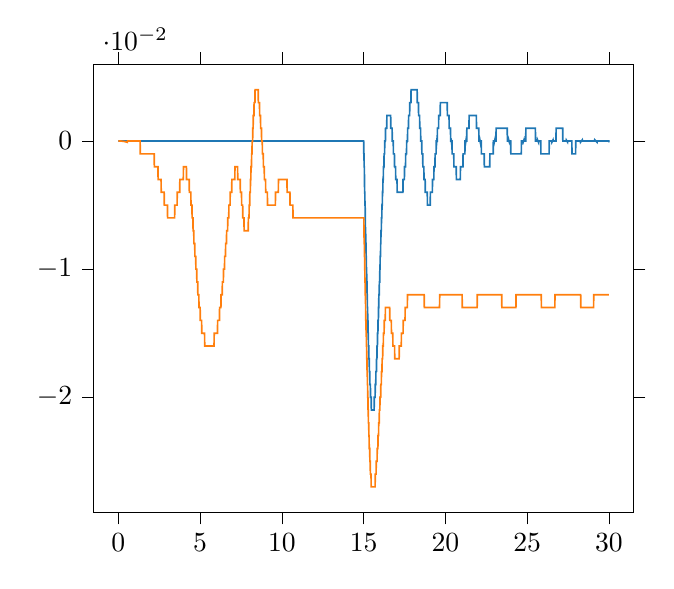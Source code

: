 % This file was created by tikzplotlib v0.9.1.
\begin{tikzpicture}

\definecolor{color0}{rgb}{0.122,0.467,0.706}
\definecolor{color1}{rgb}{1,0.498,0.055}

\begin{axis}[
tick align=outside,
tick pos=both,
x grid style={white!69.02!black},
xmin=-1.5, xmax=31.5,
xtick style={color=black},
y grid style={white!69.02!black},
ymin=-0.029, ymax=0.006,
ytick style={color=black}
]
\addplot [semithick, color0]
table {%
0 0
0.01 0
0.02 0
0.03 0
0.04 0
0.05 0
0.06 0
0.07 0
0.08 0
0.09 0
0.1 0
0.11 0
0.12 0
0.13 0
0.14 0
0.15 0
0.16 0
0.17 0
0.18 0
0.19 0
0.2 0
0.21 0
0.22 0
0.23 0
0.24 0
0.25 0
0.26 0
0.27 0
0.28 0
0.29 0
0.3 0
0.31 0
0.32 0
0.33 0
0.34 0
0.35 0
0.36 0
0.37 0
0.38 0
0.39 0
0.4 0
0.41 0
0.42 0
0.43 0
0.44 0
0.45 0
0.46 0
0.47 0
0.48 0
0.49 0
0.5 0
0.51 0
0.52 0
0.53 0
0.54 0
0.55 0
0.56 0
0.57 0
0.58 0
0.59 0
0.6 0
0.61 0
0.62 0
0.63 0
0.64 0
0.65 0
0.66 0
0.67 0
0.68 0
0.69 0
0.7 0
0.71 0
0.72 0
0.73 0
0.74 0
0.75 0
0.76 0
0.77 0
0.78 0
0.79 0
0.8 0
0.81 0
0.82 0
0.83 0
0.84 0
0.85 0
0.86 0
0.87 0
0.88 0
0.89 0
0.9 0
0.91 0
0.92 0
0.93 0
0.94 0
0.95 0
0.96 0
0.97 0
0.98 0
0.99 0
1 0
1.01 0
1.02 0
1.03 0
1.04 0
1.05 0
1.06 0
1.07 0
1.08 0
1.09 0
1.1 0
1.11 0
1.12 0
1.13 0
1.14 0
1.15 0
1.16 0
1.17 0
1.18 0
1.19 0
1.2 0
1.21 0
1.22 0
1.23 0
1.24 0
1.25 0
1.26 0
1.27 0
1.28 0
1.29 0
1.3 0
1.31 0
1.32 0
1.33 0
1.34 0
1.35 0
1.36 0
1.37 0
1.38 0
1.39 0
1.4 0
1.41 0
1.42 0
1.43 0
1.44 0
1.45 0
1.46 0
1.47 0
1.48 0
1.49 0
1.5 0
1.51 0
1.52 0
1.53 0
1.54 0
1.55 0
1.56 0
1.57 0
1.58 0
1.59 0
1.6 0
1.61 0
1.62 0
1.63 0
1.64 0
1.65 0
1.66 0
1.67 0
1.68 0
1.69 0
1.7 0
1.71 0
1.72 0
1.73 0
1.74 0
1.75 0
1.76 0
1.77 0
1.78 0
1.79 0
1.8 0
1.81 0
1.82 0
1.83 0
1.84 0
1.85 0
1.86 0
1.87 0
1.88 0
1.89 0
1.9 0
1.91 0
1.92 0
1.93 0
1.94 0
1.95 0
1.96 0
1.97 0
1.98 0
1.99 0
2 0
2.01 0
2.02 0
2.03 0
2.04 0
2.05 0
2.06 0
2.07 0
2.08 0
2.09 0
2.1 0
2.11 0
2.12 0
2.13 0
2.14 0
2.15 0
2.16 0
2.17 0
2.18 0
2.19 0
2.2 0
2.21 0
2.22 0
2.23 0
2.24 0
2.25 0
2.26 0
2.27 0
2.28 0
2.29 0
2.3 0
2.31 0
2.32 0
2.33 0
2.34 0
2.35 0
2.36 0
2.37 0
2.38 0
2.39 0
2.4 0
2.41 0
2.42 0
2.43 0
2.44 0
2.45 0
2.46 0
2.47 0
2.48 0
2.49 0
2.5 0
2.51 0
2.52 0
2.53 0
2.54 0
2.55 0
2.56 0
2.57 0
2.58 0
2.59 0
2.6 0
2.61 0
2.62 0
2.63 0
2.64 0
2.65 0
2.66 0
2.67 0
2.68 0
2.69 0
2.7 0
2.71 0
2.72 0
2.73 0
2.74 0
2.75 0
2.76 0
2.77 0
2.78 0
2.79 0
2.8 0
2.81 0
2.82 0
2.83 0
2.84 0
2.85 0
2.86 0
2.87 0
2.88 0
2.89 0
2.9 0
2.91 0
2.92 0
2.93 0
2.94 0
2.95 0
2.96 0
2.97 0
2.98 0
2.99 0
3.0 0
3.01 0
3.02 0
3.03 0
3.04 0
3.05 0
3.06 0
3.07 0
3.08 0
3.09 0
3.1 0
3.11 0
3.12 0
3.13 0
3.14 0
3.15 0
3.16 0
3.17 0
3.18 0
3.19 0
3.2 0
3.21 0
3.22 0
3.23 0
3.24 0
3.25 0
3.26 0
3.27 0
3.28 0
3.29 0
3.3 0
3.31 0
3.32 0
3.33 0
3.34 0
3.35 0
3.36 0
3.37 0
3.38 0
3.39 0
3.4 0
3.41 0
3.42 0
3.43 0
3.44 0
3.45 0
3.46 0
3.47 0
3.48 0
3.49 0
3.5 0
3.51 0
3.52 0
3.53 0
3.54 0
3.55 0
3.56 0
3.57 0
3.58 0
3.59 0
3.6 0
3.61 0
3.62 0
3.63 0
3.64 0
3.65 0
3.66 0
3.67 0
3.68 0
3.69 0
3.7 0
3.71 0
3.72 0
3.73 0
3.74 0
3.75 0
3.76 0
3.77 0
3.78 0
3.79 0
3.8 0
3.81 0
3.82 0
3.83 0
3.84 0
3.85 0
3.86 0
3.87 0
3.88 0
3.89 0
3.9 0
3.91 0
3.92 0
3.93 0
3.94 0
3.95 0
3.96 0
3.97 0
3.98 0
3.99 0
4.0 0
4.01 0
4.02 0
4.03 0
4.04 0
4.05 0
4.06 0
4.07 0
4.08 0
4.09 0
4.1 0
4.11 0
4.12 0
4.13 0
4.14 0
4.15 0
4.16 0
4.17 0
4.18 0
4.19 0
4.2 0
4.21 0
4.22 0
4.23 0
4.24 0
4.25 0
4.26 0
4.27 0
4.28 0
4.29 0
4.3 0
4.31 0
4.32 0
4.33 0
4.34 0
4.35 0
4.36 0
4.37 0
4.38 0
4.39 0
4.4 0
4.41 0
4.42 0
4.43 0
4.44 0
4.45 0
4.46 0
4.47 0
4.48 0
4.49 0
4.5 0
4.51 0
4.52 0
4.53 0
4.54 0
4.55 0
4.56 0
4.57 0
4.58 0
4.59 0
4.6 0
4.61 0
4.62 0
4.63 0
4.64 0
4.65 0
4.66 0
4.67 0
4.68 0
4.69 0
4.7 0
4.71 0
4.72 0
4.73 0
4.74 0
4.75 0
4.76 0
4.77 0
4.78 0
4.79 0
4.8 0
4.81 0
4.82 0
4.83 0
4.84 0
4.85 0
4.86 0
4.87 0
4.88 0
4.89 0
4.9 0
4.91 0
4.92 0
4.93 0
4.94 0
4.95 0
4.96 0
4.97 0
4.98 0
4.99 0
5.0 0
5.01 0
5.02 0
5.03 0
5.04 0
5.05 0
5.06 0
5.07 0
5.08 0
5.09 0
5.1 0
5.11 0
5.12 0
5.13 0
5.14 0
5.15 0
5.16 0
5.17 0
5.18 0
5.19 0
5.2 0
5.21 0
5.22 0
5.23 0
5.24 0
5.25 0
5.26 0
5.27 0
5.28 0
5.29 0
5.3 0
5.31 0
5.32 0
5.33 0
5.34 0
5.35 0
5.36 0
5.37 0
5.38 0
5.39 0
5.4 0
5.41 0
5.42 0
5.43 0
5.44 0
5.45 0
5.46 0
5.47 0
5.48 0
5.49 0
5.5 0
5.51 0
5.52 0
5.53 0
5.54 0
5.55 0
5.56 0
5.57 0
5.58 0
5.59 0
5.6 0
5.61 0
5.62 0
5.63 0
5.64 0
5.65 0
5.66 0
5.67 0
5.68 0
5.69 0
5.7 0
5.71 0
5.72 0
5.73 0
5.74 0
5.75 0
5.76 0
5.77 0
5.78 0
5.79 0
5.8 0
5.81 0
5.82 0
5.83 0
5.84 0
5.85 0
5.86 0
5.87 0
5.88 0
5.89 0
5.9 0
5.91 0
5.92 0
5.93 0
5.94 0
5.95 0
5.96 0
5.97 0
5.98 0
5.99 0
6.0 0
6.01 0
6.02 0
6.03 0
6.04 0
6.05 0
6.06 0
6.07 0
6.08 0
6.09 0
6.1 0
6.11 0
6.12 0
6.13 0
6.14 0
6.15 0
6.16 0
6.17 0
6.18 0
6.19 0
6.2 0
6.21 0
6.22 0
6.23 0
6.24 0
6.25 0
6.26 0
6.27 0
6.28 0
6.29 0
6.3 0
6.31 0
6.32 0
6.33 0
6.34 0
6.35 0
6.36 0
6.37 0
6.38 0
6.39 0
6.4 0
6.41 0
6.42 0
6.43 0
6.44 0
6.45 0
6.46 0
6.47 0
6.48 0
6.49 0
6.5 0
6.51 0
6.52 0
6.53 0
6.54 0
6.55 0
6.56 0
6.57 0
6.58 0
6.59 0
6.6 0
6.61 0
6.62 0
6.63 0
6.64 0
6.65 0
6.66 0
6.67 0
6.68 0
6.69 0
6.7 0
6.71 0
6.72 0
6.73 0
6.74 0
6.75 0
6.76 0
6.77 0
6.78 0
6.79 0
6.8 0
6.81 0
6.82 0
6.83 0
6.84 0
6.85 0
6.86 0
6.87 0
6.88 0
6.89 0
6.9 0
6.91 0
6.92 0
6.93 0
6.94 0
6.95 0
6.96 0
6.97 0
6.98 0
6.99 0
7.0 0
7.01 0
7.02 0
7.03 0
7.04 0
7.05 0
7.06 0
7.07 0
7.08 0
7.09 0
7.1 0
7.11 0
7.12 0
7.13 0
7.14 0
7.15 0
7.16 0
7.17 0
7.18 0
7.19 0
7.2 0
7.21 0
7.22 0
7.23 0
7.24 0
7.25 0
7.26 0
7.27 0
7.28 0
7.29 0
7.3 0
7.31 0
7.32 0
7.33 0
7.34 0
7.35 0
7.36 0
7.37 0
7.38 0
7.39 0
7.4 0
7.41 0
7.42 0
7.43 0
7.44 0
7.45 0
7.46 0
7.47 0
7.48 0
7.49 0
7.5 0
7.51 0
7.52 0
7.53 0
7.54 0
7.55 0
7.56 0
7.57 0
7.58 0
7.59 0
7.6 0
7.61 0
7.62 0
7.63 0
7.64 0
7.65 0
7.66 0
7.67 0
7.68 0
7.69 0
7.7 0
7.71 0
7.72 0
7.73 0
7.74 0
7.75 0
7.76 0
7.77 0
7.78 0
7.79 0
7.8 0
7.81 0
7.82 0
7.83 0
7.84 0
7.85 0
7.86 0
7.87 0
7.88 0
7.89 0
7.9 0
7.91 0
7.92 0
7.93 0
7.94 0
7.95 0
7.96 0
7.97 0
7.98 0
7.99 0
8.0 0
8.01 0
8.02 0
8.03 0
8.04 0
8.05 0
8.06 0
8.07 0
8.08 0
8.09 0
8.1 0
8.11 0
8.12 0
8.13 0
8.14 0
8.15 0
8.16 0
8.17 0
8.18 0
8.19 0
8.2 0
8.21 0
8.22 0
8.23 0
8.24 0
8.25 0
8.26 0
8.27 0
8.28 0
8.29 0
8.3 0
8.31 0
8.32 0
8.33 0
8.34 0
8.35 0
8.36 0
8.37 0
8.38 0
8.39 0
8.4 0
8.41 0
8.42 0
8.43 0
8.44 0
8.45 0
8.46 0
8.47 0
8.48 0
8.49 0
8.5 0
8.51 0
8.52 0
8.53 0
8.54 0
8.55 0
8.56 0
8.57 0
8.58 0
8.59 0
8.6 0
8.61 0
8.62 0
8.63 0
8.64 0
8.65 0
8.66 0
8.67 0
8.68 0
8.69 0
8.7 0
8.71 0
8.72 0
8.73 0
8.74 0
8.75 0
8.76 0
8.77 0
8.78 0
8.79 0
8.8 0
8.81 0
8.82 0
8.83 0
8.84 0
8.85 0
8.86 0
8.87 0
8.88 0
8.89 0
8.9 0
8.91 0
8.92 0
8.93 0
8.94 0
8.95 0
8.96 0
8.97 0
8.98 0
8.99 0
9.0 0
9.01 0
9.02 0
9.03 0
9.04 0
9.05 0
9.06 0
9.07 0
9.08 0
9.09 0
9.1 0
9.11 0
9.12 0
9.13 0
9.14 0
9.15 0
9.16 0
9.17 0
9.18 0
9.19 0
9.2 0
9.21 0
9.22 0
9.23 0
9.24 0
9.25 0
9.26 0
9.27 0
9.28 0
9.29 0
9.3 0
9.31 0
9.32 0
9.33 0
9.34 0
9.35 0
9.36 0
9.37 0
9.38 0
9.39 0
9.4 0
9.41 0
9.42 0
9.43 0
9.44 0
9.45 0
9.46 0
9.47 0
9.48 0
9.49 0
9.5 0
9.51 0
9.52 0
9.53 0
9.54 0
9.55 0
9.56 0
9.57 0
9.58 0
9.59 0
9.6 0
9.61 0
9.62 0
9.63 0
9.64 0
9.65 0
9.66 0
9.67 0
9.68 0
9.69 0
9.7 0
9.71 0
9.72 0
9.73 0
9.74 0
9.75 0
9.76 0
9.77 0
9.78 0
9.79 0
9.8 0
9.81 0
9.82 0
9.83 0
9.84 0
9.85 0
9.86 0
9.87 0
9.88 0
9.89 0
9.9 0
9.91 0
9.92 0
9.93 0
9.94 0
9.95 0
9.96 0
9.97 0
9.98 0
9.99 0
10.0 0
10.01 0
10.02 0
10.03 0
10.04 0
10.05 0
10.06 0
10.07 0
10.08 0
10.09 0
10.1 0
10.11 0
10.12 0
10.13 0
10.14 0
10.15 0
10.16 0
10.17 0
10.18 0
10.19 0
10.2 0
10.21 0
10.22 0
10.23 0
10.24 0
10.25 0
10.26 0
10.27 0
10.28 0
10.29 0
10.3 0
10.31 0
10.32 0
10.33 0
10.34 0
10.35 0
10.36 0
10.37 0
10.38 0
10.39 0
10.4 0
10.41 0
10.42 0
10.43 0
10.44 0
10.45 0
10.46 0
10.47 0
10.48 0
10.49 0
10.5 0
10.51 0
10.52 0
10.53 0
10.54 0
10.55 0
10.56 0
10.57 0
10.58 0
10.59 0
10.6 0
10.61 0
10.62 0
10.63 0
10.64 0
10.65 0
10.66 0
10.67 0
10.68 0
10.69 0
10.7 0
10.71 0
10.72 0
10.73 0
10.74 0
10.75 0
10.76 0
10.77 0
10.78 0
10.79 0
10.8 0
10.81 0
10.82 0
10.83 0
10.84 0
10.85 0
10.86 0
10.87 0
10.88 0
10.89 0
10.9 0
10.91 0
10.92 0
10.93 0
10.94 0
10.95 0
10.96 0
10.97 0
10.98 0
10.99 0
11.0 0
11.01 0
11.02 0
11.03 0
11.04 0
11.05 0
11.06 0
11.07 0
11.08 0
11.09 0
11.1 0
11.11 0
11.12 0
11.13 0
11.14 0
11.15 0
11.16 0
11.17 0
11.18 0
11.19 0
11.2 0
11.21 0
11.22 0
11.23 0
11.24 0
11.25 0
11.26 0
11.27 0
11.28 0
11.29 0
11.3 0
11.31 0
11.32 0
11.33 0
11.34 0
11.35 0
11.36 0
11.37 0
11.38 0
11.39 0
11.4 0
11.41 0
11.42 0
11.43 0
11.44 0
11.45 0
11.46 0
11.47 0
11.48 0
11.49 0
11.5 0
11.51 0
11.52 0
11.53 0
11.54 0
11.55 0
11.56 0
11.57 0
11.58 0
11.59 0
11.6 0
11.61 0
11.62 0
11.63 0
11.64 0
11.65 0
11.66 0
11.67 0
11.68 0
11.69 0
11.7 0
11.71 0
11.72 0
11.73 0
11.74 0
11.75 0
11.76 0
11.77 0
11.78 0
11.79 0
11.8 0
11.81 0
11.82 0
11.83 0
11.84 0
11.85 0
11.86 0
11.87 0
11.88 0
11.89 0
11.9 0
11.91 0
11.92 0
11.93 0
11.94 0
11.95 0
11.96 0
11.97 0
11.98 0
11.99 0
12.0 0
12.01 0
12.02 0
12.03 0
12.04 0
12.05 0
12.06 0
12.07 0
12.08 0
12.09 0
12.1 0
12.11 0
12.12 0
12.13 0
12.14 0
12.15 0
12.16 0
12.17 0
12.18 0
12.19 0
12.2 0
12.21 0
12.22 0
12.23 0
12.24 0
12.25 0
12.26 0
12.27 0
12.28 0
12.29 0
12.3 0
12.31 0
12.32 0
12.33 0
12.34 0
12.35 0
12.36 0
12.37 0
12.38 0
12.39 0
12.4 0
12.41 0
12.42 0
12.43 0
12.44 0
12.45 0
12.46 0
12.47 0
12.48 0
12.49 0
12.5 0
12.51 0
12.52 0
12.53 0
12.54 0
12.55 0
12.56 0
12.57 0
12.58 0
12.59 0
12.6 0
12.61 0
12.62 0
12.63 0
12.64 0
12.65 0
12.66 0
12.67 0
12.68 0
12.69 0
12.7 0
12.71 0
12.72 0
12.73 0
12.74 0
12.75 0
12.76 0
12.77 0
12.78 0
12.79 0
12.8 0
12.81 0
12.82 0
12.83 0
12.84 0
12.85 0
12.86 0
12.87 0
12.88 0
12.89 0
12.9 0
12.91 0
12.92 0
12.93 0
12.94 0
12.95 0
12.96 0
12.97 0
12.98 0
12.99 0
13.0 0
13.01 0
13.02 0
13.03 0
13.04 0
13.05 0
13.06 0
13.07 0
13.08 0
13.09 0
13.1 0
13.11 0
13.12 0
13.13 0
13.14 0
13.15 0
13.16 0
13.17 0
13.18 0
13.19 0
13.2 0
13.21 0
13.22 0
13.23 0
13.24 0
13.25 0
13.26 0
13.27 0
13.28 0
13.29 0
13.3 0
13.31 0
13.32 0
13.33 0
13.34 0
13.35 0
13.36 0
13.37 0
13.38 0
13.39 0
13.4 0
13.41 0
13.42 0
13.43 0
13.44 0
13.45 0
13.46 0
13.47 0
13.48 0
13.49 0
13.5 0
13.51 0
13.52 0
13.53 0
13.54 0
13.55 0
13.56 0
13.57 0
13.58 0
13.59 0
13.6 0
13.61 0
13.62 0
13.63 0
13.64 0
13.65 0
13.66 0
13.67 0
13.68 0
13.69 0
13.7 0
13.71 0
13.72 0
13.73 0
13.74 0
13.75 0
13.76 0
13.77 0
13.78 0
13.79 0
13.8 0
13.81 0
13.82 0
13.83 0
13.84 0
13.85 0
13.86 0
13.87 0
13.88 0
13.89 0
13.9 0
13.91 0
13.92 0
13.93 0
13.94 0
13.95 0
13.96 0
13.97 0
13.98 0
13.99 0
14.0 0
14.01 0
14.02 0
14.03 0
14.04 0
14.05 0
14.06 0
14.07 0
14.08 0
14.09 0
14.1 0
14.11 0
14.12 0
14.13 0
14.14 0
14.15 0
14.16 0
14.17 0
14.18 0
14.19 0
14.2 0
14.21 0
14.22 0
14.23 0
14.24 0
14.25 0
14.26 0
14.27 0
14.28 0
14.29 0
14.3 0
14.31 0
14.32 0
14.33 0
14.34 0
14.35 0
14.36 0
14.37 0
14.38 0
14.39 0
14.4 0
14.41 0
14.42 0
14.43 0
14.44 0
14.45 0
14.46 0
14.47 0
14.48 0
14.49 0
14.5 0
14.51 0
14.52 0
14.53 0
14.54 0
14.55 0
14.56 0
14.57 0
14.58 0
14.59 0
14.6 0
14.61 0
14.62 0
14.63 0
14.64 0
14.65 0
14.66 0
14.67 0
14.68 0
14.69 0
14.7 0
14.71 0
14.72 0
14.73 0
14.74 0
14.75 0
14.76 0
14.77 0
14.78 0
14.79 0
14.8 0
14.81 0
14.82 0
14.83 0
14.84 0
14.85 0
14.86 0
14.87 0
14.88 0
14.89 0
14.9 0
14.91 0
14.92 0
14.93 0
14.94 0
14.95 0
14.96 0
14.97 0
14.98 0
14.99 0
15.0 -3.937e-09
15.01 -0.001
15.02 -0.001
15.03 -0.002
15.04 -0.002
15.05 -0.003
15.06 -0.004
15.07 -0.004
15.08 -0.005
15.09 -0.005
15.1 -0.006
15.11 -0.007
15.12 -0.007
15.13 -0.008
15.14 -0.008
15.15 -0.009
15.16 -0.009
15.17 -0.01
15.18 -0.01
15.19 -0.011
15.2 -0.011
15.21 -0.012
15.22 -0.012
15.23 -0.013
15.24 -0.013
15.25 -0.014
15.26 -0.014
15.27 -0.015
15.28 -0.015
15.29 -0.016
15.3 -0.016
15.31 -0.016
15.32 -0.017
15.33 -0.017
15.34 -0.017
15.35 -0.018
15.36 -0.018
15.37 -0.018
15.38 -0.019
15.39 -0.019
15.4 -0.019
15.41 -0.019
15.42 -0.02
15.43 -0.02
15.44 -0.02
15.45 -0.02
15.46 -0.02
15.47 -0.021
15.48 -0.021
15.49 -0.021
15.5 -0.021
15.51 -0.021
15.52 -0.021
15.53 -0.021
15.54 -0.021
15.55 -0.021
15.56 -0.021
15.57 -0.021
15.58 -0.021
15.59 -0.021
15.6 -0.021
15.61 -0.021
15.62 -0.021
15.63 -0.021
15.64 -0.021
15.65 -0.02
15.66 -0.02
15.67 -0.02
15.68 -0.02
15.69 -0.02
15.7 -0.02
15.71 -0.019
15.72 -0.019
15.73 -0.019
15.74 -0.019
15.75 -0.018
15.76 -0.018
15.77 -0.018
15.78 -0.018
15.79 -0.017
15.8 -0.017
15.81 -0.017
15.82 -0.016
15.83 -0.016
15.84 -0.016
15.85 -0.015
15.86 -0.015
15.87 -0.015
15.88 -0.014
15.89 -0.014
15.9 -0.014
15.91 -0.013
15.92 -0.013
15.93 -0.012
15.94 -0.012
15.95 -0.012
15.96 -0.011
15.97 -0.011
15.98 -0.011
15.99 -0.01
16.0 -0.01
16.01 -0.009
16.02 -0.009
16.03 -0.009
16.04 -0.008
16.05 -0.008
16.06 -0.007
16.07 -0.007
16.08 -0.007
16.09 -0.006
16.1 -0.006
16.11 -0.006
16.12 -0.005
16.13 -0.005
16.14 -0.005
16.15 -0.004
16.16 -0.004
16.17 -0.004
16.18 -0.003
16.19 -0.003
16.2 -0.003
16.21 -0.002
16.22 -0.002
16.23 -0.002
16.24 -0.002
16.25 -0.001
16.26 -0.001
16.27 -0.001
16.28 -0.001
16.29 -0.0
16.3 -0.0
16.31 -3.81e-05
16.32 0.0
16.33 0.0
16.34 0.001
16.35 0.001
16.36 0.001
16.37 0.001
16.38 0.001
16.39 0.001
16.4 0.001
16.41 0.001
16.42 0.002
16.43 0.002
16.44 0.002
16.45 0.002
16.46 0.002
16.47 0.002
16.48 0.002
16.49 0.002
16.5 0.002
16.51 0.002
16.52 0.002
16.53 0.002
16.54 0.002
16.55 0.002
16.56 0.002
16.57 0.002
16.58 0.002
16.59 0.002
16.6 0.002
16.61 0.002
16.62 0.002
16.63 0.002
16.64 0.002
16.65 0.002
16.66 0.001
16.67 0.001
16.68 0.001
16.69 0.001
16.7 0.001
16.71 0.001
16.72 0.001
16.73 0.001
16.74 0.001
16.75 0.0
16.76 0.0
16.77 0.0
16.78 1.33e-05
16.79 -0.0
16.8 -0.0
16.81 -0.0
16.82 -0.001
16.83 -0.001
16.84 -0.001
16.85 -0.001
16.86 -0.001
16.87 -0.001
16.88 -0.001
16.89 -0.002
16.9 -0.002
16.91 -0.002
16.92 -0.002
16.93 -0.002
16.94 -0.002
16.95 -0.002
16.96 -0.003
16.97 -0.003
16.98 -0.003
16.99 -0.003
17.0 -0.003
17.01 -0.003
17.02 -0.003
17.03 -0.003
17.04 -0.003
17.05 -0.004
17.06 -0.004
17.07 -0.004
17.08 -0.004
17.09 -0.004
17.1 -0.004
17.11 -0.004
17.12 -0.004
17.13 -0.004
17.14 -0.004
17.15 -0.004
17.16 -0.004
17.17 -0.004
17.18 -0.004
17.19 -0.004
17.2 -0.004
17.21 -0.004
17.22 -0.004
17.23 -0.004
17.24 -0.004
17.25 -0.004
17.26 -0.004
17.27 -0.004
17.28 -0.004
17.29 -0.004
17.3 -0.004
17.31 -0.004
17.32 -0.004
17.33 -0.004
17.34 -0.004
17.35 -0.004
17.36 -0.004
17.37 -0.004
17.38 -0.004
17.39 -0.004
17.4 -0.004
17.41 -0.003
17.42 -0.003
17.43 -0.003
17.44 -0.003
17.45 -0.003
17.46 -0.003
17.47 -0.003
17.48 -0.003
17.49 -0.003
17.5 -0.002
17.51 -0.002
17.52 -0.002
17.53 -0.002
17.54 -0.002
17.55 -0.002
17.56 -0.002
17.57 -0.001
17.58 -0.001
17.59 -0.001
17.6 -0.001
17.61 -0.001
17.62 -0.001
17.63 -0.0
17.64 -0.0
17.65 -5.271e-05
17.66 0.0
17.67 0.0
17.68 0.0
17.69 0.001
17.7 0.001
17.71 0.001
17.72 0.001
17.73 0.001
17.74 0.001
17.75 0.002
17.76 0.002
17.77 0.002
17.78 0.002
17.79 0.002
17.8 0.002
17.81 0.002
17.82 0.003
17.83 0.003
17.84 0.003
17.85 0.003
17.86 0.003
17.87 0.003
17.88 0.003
17.89 0.003
17.9 0.004
17.91 0.004
17.92 0.004
17.93 0.004
17.94 0.004
17.95 0.004
17.96 0.004
17.97 0.004
17.98 0.004
17.99 0.004
18 0.004
18.01 0.004
18.02 0.004
18.03 0.004
18.04 0.004
18.05 0.004
18.06 0.004
18.07 0.004
18.08 0.004
18.09 0.004
18.1 0.004
18.11 0.004
18.12 0.004
18.13 0.004
18.14 0.004
18.15 0.004
18.16 0.004
18.17 0.004
18.18 0.004
18.19 0.004
18.2 0.004
18.21 0.004
18.22 0.004
18.23 0.004
18.24 0.004
18.25 0.004
18.26 0.004
18.27 0.004
18.28 0.003
18.29 0.003
18.3 0.003
18.31 0.003
18.32 0.003
18.33 0.003
18.34 0.003
18.35 0.003
18.36 0.002
18.37 0.002
18.38 0.002
18.39 0.002
18.4 0.002
18.41 0.002
18.42 0.002
18.43 0.001
18.44 0.001
18.45 0.001
18.46 0.001
18.47 0.001
18.48 0.001
18.49 0.0
18.5 0.0
18.51 0.0
18.52 6.408e-06
18.53 -0.0
18.54 -0.0
18.55 -0.0
18.56 -0.001
18.57 -0.001
18.58 -0.001
18.59 -0.001
18.6 -0.001
18.61 -0.001
18.62 -0.002
18.63 -0.002
18.64 -0.002
18.65 -0.002
18.66 -0.002
18.67 -0.002
18.68 -0.002
18.69 -0.003
18.7 -0.003
18.71 -0.003
18.72 -0.003
18.73 -0.003
18.74 -0.003
18.75 -0.003
18.76 -0.003
18.77 -0.004
18.78 -0.004
18.79 -0.004
18.8 -0.004
18.81 -0.004
18.82 -0.004
18.83 -0.004
18.84 -0.004
18.85 -0.004
18.86 -0.004
18.87 -0.004
18.88 -0.004
18.89 -0.004
18.9 -0.005
18.91 -0.005
18.92 -0.005
18.93 -0.005
18.94 -0.005
18.95 -0.005
18.96 -0.005
18.97 -0.005
18.98 -0.005
18.99 -0.005
19.0 -0.005
19.01 -0.005
19.02 -0.005
19.03 -0.005
19.04 -0.005
19.05 -0.005
19.06 -0.005
19.07 -0.005
19.08 -0.004
19.09 -0.004
19.1 -0.004
19.11 -0.004
19.12 -0.004
19.13 -0.004
19.14 -0.004
19.15 -0.004
19.16 -0.004
19.17 -0.004
19.18 -0.004
19.19 -0.004
19.2 -0.004
19.21 -0.003
19.22 -0.003
19.23 -0.003
19.24 -0.003
19.25 -0.003
19.26 -0.003
19.27 -0.003
19.28 -0.003
19.29 -0.003
19.3 -0.002
19.31 -0.002
19.32 -0.002
19.33 -0.002
19.34 -0.002
19.35 -0.002
19.36 -0.002
19.37 -0.001
19.38 -0.001
19.39 -0.001
19.4 -0.001
19.41 -0.001
19.42 -0.001
19.43 -0.001
19.44 -0.0
19.45 -0.0
19.46 -0.0
19.47 -5.002e-05
19.48 8.966e-05
19.49 0.0
19.5 0.0
19.51 0.001
19.52 0.001
19.53 0.001
19.54 0.001
19.55 0.001
19.56 0.001
19.57 0.001
19.58 0.001
19.59 0.002
19.6 0.002
19.61 0.002
19.62 0.002
19.63 0.002
19.64 0.002
19.65 0.002
19.66 0.002
19.67 0.002
19.68 0.002
19.69 0.003
19.7 0.003
19.71 0.003
19.72 0.003
19.73 0.003
19.74 0.003
19.75 0.003
19.76 0.003
19.77 0.003
19.78 0.003
19.79 0.003
19.8 0.003
19.81 0.003
19.82 0.003
19.83 0.003
19.84 0.003
19.85 0.003
19.86 0.003
19.87 0.003
19.88 0.003
19.89 0.003
19.9 0.003
19.91 0.003
19.92 0.003
19.93 0.003
19.94 0.003
19.95 0.003
19.96 0.003
19.97 0.003
19.98 0.003
19.99 0.003
20.0 0.003
20.01 0.003
20.02 0.003
20.03 0.003
20.04 0.003
20.05 0.003
20.06 0.003
20.07 0.003
20.08 0.003
20.09 0.003
20.1 0.003
20.11 0.003
20.12 0.002
20.13 0.002
20.14 0.002
20.15 0.002
20.16 0.002
20.17 0.002
20.18 0.002
20.19 0.002
20.2 0.002
20.21 0.002
20.22 0.002
20.23 0.001
20.24 0.001
20.25 0.001
20.26 0.001
20.27 0.001
20.28 0.001
20.29 0.001
20.3 0.001
20.31 0.001
20.32 0.0
20.33 0.0
20.34 0.0
20.35 0.0
20.36 2.286e-05
20.37 -8.679e-05
20.38 -0.0
20.39 -0.0
20.4 -0.0
20.41 -0.001
20.42 -0.001
20.43 -0.001
20.44 -0.001
20.45 -0.001
20.46 -0.001
20.47 -0.001
20.48 -0.001
20.49 -0.001
20.5 -0.001
20.51 -0.001
20.52 -0.002
20.53 -0.002
20.54 -0.002
20.55 -0.002
20.56 -0.002
20.57 -0.002
20.58 -0.002
20.59 -0.002
20.6 -0.002
20.61 -0.002
20.62 -0.002
20.63 -0.002
20.64 -0.002
20.65 -0.002
20.66 -0.002
20.67 -0.003
20.68 -0.003
20.69 -0.003
20.7 -0.003
20.71 -0.003
20.72 -0.003
20.73 -0.003
20.74 -0.003
20.75 -0.003
20.76 -0.003
20.77 -0.003
20.78 -0.003
20.79 -0.003
20.8 -0.003
20.81 -0.003
20.82 -0.003
20.83 -0.003
20.84 -0.003
20.85 -0.003
20.86 -0.003
20.87 -0.003
20.88 -0.003
20.89 -0.003
20.9 -0.003
20.91 -0.003
20.92 -0.002
20.93 -0.002
20.94 -0.002
20.95 -0.002
20.96 -0.002
20.97 -0.002
20.98 -0.002
20.99 -0.002
21.0 -0.002
21.01 -0.002
21.02 -0.002
21.03 -0.002
21.04 -0.002
21.05 -0.002
21.06 -0.002
21.07 -0.002
21.08 -0.001
21.09 -0.001
21.1 -0.001
21.11 -0.001
21.12 -0.001
21.13 -0.001
21.14 -0.001
21.15 -0.001
21.16 -0.001
21.17 -0.001
21.18 -0.001
21.19 -0.001
21.2 -0.0
21.21 -0.0
21.22 -0.0
21.23 -0.0
21.24 -9.258e-05
21.25 -5.427e-06
21.26 8.124e-05
21.27 0.0
21.28 0.0
21.29 0.0
21.3 0.0
21.31 0.001
21.32 0.001
21.33 0.001
21.34 0.001
21.35 0.001
21.36 0.001
21.37 0.001
21.38 0.001
21.39 0.001
21.4 0.001
21.41 0.001
21.42 0.001
21.43 0.001
21.44 0.001
21.45 0.002
21.46 0.002
21.47 0.002
21.48 0.002
21.49 0.002
21.5 0.002
21.51 0.002
21.52 0.002
21.53 0.002
21.54 0.002
21.55 0.002
21.56 0.002
21.57 0.002
21.58 0.002
21.59 0.002
21.6 0.002
21.61 0.002
21.62 0.002
21.63 0.002
21.64 0.002
21.65 0.002
21.66 0.002
21.67 0.002
21.68 0.002
21.69 0.002
21.7 0.002
21.71 0.002
21.72 0.002
21.73 0.002
21.74 0.002
21.75 0.002
21.76 0.002
21.77 0.002
21.78 0.002
21.79 0.002
21.8 0.002
21.81 0.002
21.82 0.002
21.83 0.002
21.84 0.002
21.85 0.002
21.86 0.002
21.87 0.002
21.88 0.002
21.89 0.002
21.9 0.001
21.91 0.001
21.92 0.001
21.93 0.001
21.94 0.001
21.95 0.001
21.96 0.001
21.97 0.001
21.98 0.001
21.99 0.001
22.0 0.001
22.01 0.001
22.02 0.001
22.03 0.001
22.04 0.001
22.05 0.0
22.06 0.0
22.07 0.0
22.08 0.0
22.09 0.0
22.1 0.0
22.11 7.06e-05
22.12 -1.045e-07
22.13 -7.052e-05
22.14 -0.0
22.15 -0.0
22.16 -0.0
22.17 -0.0
22.18 -0.0
22.19 -0.0
22.2 -0.001
22.21 -0.001
22.22 -0.001
22.23 -0.001
22.24 -0.001
22.25 -0.001
22.26 -0.001
22.27 -0.001
22.28 -0.001
22.29 -0.001
22.3 -0.001
22.31 -0.001
22.32 -0.001
22.33 -0.001
22.34 -0.001
22.35 -0.001
22.36 -0.001
22.37 -0.001
22.38 -0.002
22.39 -0.002
22.4 -0.002
22.41 -0.002
22.42 -0.002
22.43 -0.002
22.44 -0.002
22.45 -0.002
22.46 -0.002
22.47 -0.002
22.48 -0.002
22.49 -0.002
22.5 -0.002
22.51 -0.002
22.52 -0.002
22.53 -0.002
22.54 -0.002
22.55 -0.002
22.56 -0.002
22.57 -0.002
22.58 -0.002
22.59 -0.002
22.6 -0.002
22.61 -0.002
22.62 -0.002
22.63 -0.002
22.64 -0.002
22.65 -0.002
22.66 -0.002
22.67 -0.002
22.68 -0.002
22.69 -0.002
22.7 -0.002
22.71 -0.002
22.72 -0.001
22.73 -0.001
22.74 -0.001
22.75 -0.001
22.76 -0.001
22.77 -0.001
22.78 -0.001
22.79 -0.001
22.8 -0.001
22.81 -0.001
22.82 -0.001
22.83 -0.001
22.84 -0.001
22.85 -0.001
22.86 -0.001
22.87 -0.001
22.88 -0.001
22.89 -0.001
22.9 -0.001
22.91 -0.001
22.92 -0.001
22.93 -0.0
22.94 -0.0
22.95 -0.0
22.96 -0.0
22.97 -0.0
22.98 -0.0
22.99 -9.061e-05
23.0 -3.206e-05
23.01 2.628e-05
23.02 8.431e-05
23.03 0.0
23.04 0.0
23.05 0.0
23.06 0.0
23.07 0.0
23.08 0.0
23.09 0.0
23.1 0.001
23.11 0.001
23.12 0.001
23.13 0.001
23.14 0.001
23.15 0.001
23.16 0.001
23.17 0.001
23.18 0.001
23.19 0.001
23.2 0.001
23.21 0.001
23.22 0.001
23.23 0.001
23.24 0.001
23.25 0.001
23.26 0.001
23.27 0.001
23.28 0.001
23.29 0.001
23.3 0.001
23.31 0.001
23.32 0.001
23.33 0.001
23.34 0.001
23.35 0.001
23.36 0.001
23.37 0.001
23.38 0.001
23.39 0.001
23.4 0.001
23.41 0.001
23.42 0.001
23.43 0.001
23.44 0.001
23.45 0.001
23.46 0.001
23.47 0.001
23.48 0.001
23.49 0.001
23.5 0.001
23.51 0.001
23.52 0.001
23.53 0.001
23.54 0.001
23.55 0.001
23.56 0.001
23.57 0.001
23.58 0.001
23.59 0.001
23.6 0.001
23.61 0.001
23.62 0.001
23.63 0.001
23.64 0.001
23.65 0.001
23.66 0.001
23.67 0.001
23.68 0.001
23.69 0.001
23.7 0.001
23.71 0.001
23.72 0.001
23.73 0.001
23.74 0.001
23.75 0.001
23.76 0.001
23.77 0.001
23.78 0.001
23.79 0.0
23.8 0.0
23.81 0.0
23.82 0.0
23.83 0.0
23.84 0.0
23.85 0.0
23.86 0.0
23.87 9.129e-05
23.88 4.308e-05
23.89 -4.984e-06
23.9 -5.283e-05
23.91 -0.0
23.92 -0.0
23.93 -0.0
23.94 -0.0
23.95 -0.0
23.96 -0.0
23.97 -0.0
23.98 -0.0
23.99 -0.0
24.0 -0.001
24.01 -0.001
24.02 -0.001
24.03 -0.001
24.04 -0.001
24.05 -0.001
24.06 -0.001
24.07 -0.001
24.08 -0.001
24.09 -0.001
24.1 -0.001
24.11 -0.001
24.12 -0.001
24.13 -0.001
24.14 -0.001
24.15 -0.001
24.16 -0.001
24.17 -0.001
24.18 -0.001
24.19 -0.001
24.2 -0.001
24.21 -0.001
24.22 -0.001
24.23 -0.001
24.24 -0.001
24.25 -0.001
24.26 -0.001
24.27 -0.001
24.28 -0.001
24.29 -0.001
24.3 -0.001
24.31 -0.001
24.32 -0.001
24.33 -0.001
24.34 -0.001
24.35 -0.001
24.36 -0.001
24.37 -0.001
24.38 -0.001
24.39 -0.001
24.4 -0.001
24.41 -0.001
24.42 -0.001
24.43 -0.001
24.44 -0.001
24.45 -0.001
24.46 -0.001
24.47 -0.001
24.48 -0.001
24.49 -0.001
24.5 -0.001
24.51 -0.001
24.52 -0.001
24.53 -0.001
24.54 -0.001
24.55 -0.001
24.56 -0.001
24.57 -0.001
24.58 -0.001
24.59 -0.001
24.6 -0.001
24.61 -0.001
24.62 -0.001
24.63 -0.001
24.64 -0.001
24.65 -0.0
24.66 -0.0
24.67 -0.0
24.68 -0.0
24.69 -0.0
24.7 -0.0
24.71 -0.0
24.72 -0.0
24.73 -0.0
24.74 -0.0
24.75 -0.0
24.76 -6.581e-05
24.77 -2.635e-05
24.78 1.297e-05
24.79 5.208e-05
24.8 9.094e-05
24.81 0.0
24.82 0.0
24.83 0.0
24.84 0.0
24.85 0.0
24.86 0.0
24.87 0.0
24.88 0.0
24.89 0.0
24.9 0.0
24.91 0.0
24.92 0.001
24.93 0.001
24.94 0.001
24.95 0.001
24.96 0.001
24.97 0.001
24.98 0.001
24.99 0.001
25.0 0.001
25.01 0.001
25.02 0.001
25.03 0.001
25.04 0.001
25.05 0.001
25.06 0.001
25.07 0.001
25.08 0.001
25.09 0.001
25.1 0.001
25.11 0.001
25.12 0.001
25.13 0.001
25.14 0.001
25.15 0.001
25.16 0.001
25.17 0.001
25.18 0.001
25.19 0.001
25.2 0.001
25.21 0.001
25.22 0.001
25.23 0.001
25.24 0.001
25.25 0.001
25.26 0.001
25.27 0.001
25.28 0.001
25.29 0.001
25.3 0.001
25.31 0.001
25.32 0.001
25.33 0.001
25.34 0.001
25.35 0.001
25.36 0.001
25.37 0.001
25.38 0.001
25.39 0.001
25.4 0.001
25.41 0.001
25.42 0.001
25.43 0.001
25.44 0.001
25.45 0.001
25.46 0.001
25.47 0.001
25.48 0.001
25.49 0.001
25.5 0.001
25.51 0.0
25.52 0.0
25.53 0.0
25.54 0.0
25.55 0.0
25.56 0.0
25.57 0.0
25.58 0.0
25.59 0.0
25.6 0.0
25.61 0.0
25.62 0.0
25.63 9.901e-05
25.64 6.672e-05
25.65 3.45e-05
25.66 2.379e-06
25.67 -2.96e-05
25.68 -6.139e-05
25.69 -9.296e-05
25.7 -0.0
25.71 -0.0
25.72 -0.0
25.73 -0.0
25.74 -0.0
25.75 -0.0
25.76 -0.0
25.77 -0.0
25.78 -0.0
25.79 -0.0
25.8 -0.0
25.81 -0.0
25.82 -0.0
25.83 -0.0
25.84 -0.001
25.85 -0.001
25.86 -0.001
25.87 -0.001
25.88 -0.001
25.89 -0.001
25.9 -0.001
25.91 -0.001
25.92 -0.001
25.93 -0.001
25.94 -0.001
25.95 -0.001
25.96 -0.001
25.97 -0.001
25.98 -0.001
25.99 -0.001
26.0 -0.001
26.01 -0.001
26.02 -0.001
26.03 -0.001
26.04 -0.001
26.05 -0.001
26.06 -0.001
26.07 -0.001
26.08 -0.001
26.09 -0.001
26.1 -0.001
26.11 -0.001
26.12 -0.001
26.13 -0.001
26.14 -0.001
26.15 -0.001
26.16 -0.001
26.17 -0.001
26.18 -0.001
26.19 -0.001
26.2 -0.001
26.21 -0.001
26.22 -0.001
26.23 -0.001
26.24 -0.001
26.25 -0.001
26.26 -0.001
26.27 -0.001
26.28 -0.001
26.29 -0.001
26.3 -0.001
26.31 -0.001
26.32 -0.001
26.33 -0.001
26.34 -0.001
26.35 -0.0
26.36 -0.0
26.37 -0.0
26.38 -0.0
26.39 -0.0
26.4 -0.0
26.41 -0.0
26.42 -0.0
26.43 -0.0
26.44 -0.0
26.45 -0.0
26.46 -0.0
26.47 -0.0
26.48 -0.0
26.49 -0.0
26.5 -0.0
26.51 -9.329e-05
26.52 -6.692e-05
26.53 -4.058e-05
26.54 -1.431e-05
26.55 1.185e-05
26.56 3.788e-05
26.57 6.374e-05
26.58 8.941e-05
26.59 0.0
26.6 0.0
26.61 0.0
26.62 0.0
26.63 0.0
26.64 0.0
26.65 0.0
26.66 0.0
26.67 0.0
26.68 0.0
26.69 0.0
26.7 0.0
26.71 0.0
26.72 0.0
26.73 0.0
26.74 0.0
26.75 0.0
26.76 0.0
26.77 0.001
26.78 0.001
26.79 0.001
26.8 0.001
26.81 0.001
26.82 0.001
26.83 0.001
26.84 0.001
26.85 0.001
26.86 0.001
26.87 0.001
26.88 0.001
26.89 0.001
26.9 0.001
26.91 0.001
26.92 0.001
26.93 0.001
26.94 0.001
26.95 0.001
26.96 0.001
26.97 0.001
26.98 0.001
26.99 0.001
27.0 0.001
27.01 0.001
27.02 0.001
27.03 0.001
27.04 0.001
27.05 0.001
27.06 0.001
27.07 0.001
27.08 0.001
27.09 0.001
27.1 0.001
27.11 0.001
27.12 0.001
27.13 0.001
27.14 0.001
27.15 0.001
27.16 0.001
27.17 0.001
27.18 0.0
27.19 0.0
27.2 0.0
27.21 0.0
27.22 0.0
27.23 0.0
27.24 0.0
27.25 0.0
27.26 0.0
27.27 0.0
27.28 0.0
27.29 0.0
27.3 0.0
27.31 0.0
27.32 0.0
27.33 0.0
27.34 0.0
27.35 0.0
27.36 0.0
27.37 0.0
27.38 0.0
27.39 8.461e-05
27.4 6.307e-05
27.41 4.155e-05
27.42 2.007e-05
27.43 -1.338e-06
27.44 -2.264e-05
27.45 -4.383e-05
27.46 -6.486e-05
27.47 -8.571e-05
27.48 -0.0
27.49 -0.0
27.5 -0.0
27.51 -0.0
27.52 -0.0
27.53 -0.0
27.54 -0.0
27.55 -0.0
27.56 -0.0
27.57 -0.0
27.58 -0.0
27.59 -0.0
27.6 -0.0
27.61 -0.0
27.62 -0.0
27.63 -0.0
27.64 -0.0
27.65 -0.0
27.66 -0.0
27.67 -0.0
27.68 -0.0
27.69 -0.0
27.7 -0.0
27.71 -0.0
27.72 -0.0
27.73 -0.0
27.74 -0.001
27.75 -0.001
27.76 -0.001
27.77 -0.001
27.78 -0.001
27.79 -0.001
27.8 -0.001
27.81 -0.001
27.82 -0.001
27.83 -0.001
27.84 -0.001
27.85 -0.001
27.86 -0.001
27.87 -0.001
27.88 -0.001
27.89 -0.001
27.9 -0.001
27.91 -0.001
27.92 -0.001
27.93 -0.001
27.94 -0.001
27.95 -0.001
27.96 -0.001
27.97 -0.0
27.98 -0.0
27.99 -0.0
28.0 -0.0
28.01 -0.0
28.02 -0.0
28.03 -0.0
28.04 -0.0
28.05 -0.0
28.06 -0.0
28.07 -0.0
28.08 -0.0
28.09 -0.0
28.1 -0.0
28.11 -0.0
28.12 -0.0
28.13 -0.0
28.14 -0.0
28.15 -0.0
28.16 -0.0
28.17 -0.0
28.18 -0.0
28.19 -0.0
28.2 -0.0
28.21 -0.0
28.22 -0.0
28.23 -0.0
28.24 -0.0
28.25 -0.0
28.26 -9.493e-05
28.27 -7.735e-05
28.28 -5.976e-05
28.29 -4.217e-05
28.3 -2.46e-05
28.31 -7.089e-06
28.32 1.035e-05
28.33 2.771e-05
28.34 4.494e-05
28.35 6.204e-05
28.36 7.899e-05
28.37 9.576e-05
28.38 0.0
28.39 0.0
28.4 0.0
28.41 0.0
28.42 0.0
28.43 0.0
28.44 0.0
28.45 0.0
28.46 0.0
28.47 0.0
28.48 0.0
28.49 0.0
28.5 0.0
28.51 0.0
28.52 0.0
28.53 0.0
28.54 0.0
28.55 0.0
28.56 0.0
28.57 0.0
28.58 0.0
28.59 0.0
28.6 0.0
28.61 0.0
28.62 0.0
28.63 0.0
28.64 0.0
28.65 0.0
28.66 0.0
28.67 0.0
28.68 0.0
28.69 0.0
28.7 0.0
28.71 0.0
28.72 0.0
28.73 0.0
28.74 0.0
28.75 0.0
28.76 0.0
28.77 0.0
28.78 0.0
28.79 0.0
28.8 0.0
28.81 0.0
28.82 0.0
28.83 0.0
28.84 0.0
28.85 0.0
28.86 0.0
28.87 0.0
28.88 0.0
28.89 0.0
28.9 0.0
28.91 0.0
28.92 0.0
28.93 0.0
28.94 0.0
28.95 0.0
28.96 0.0
28.97 0.0
28.98 0.0
28.99 0.0
29.0 0.0
29.01 0.0
29.02 0.0
29.03 0.0
29.04 0.0
29.05 0.0
29.06 0.0
29.07 0.0
29.08 0.0
29.09 0.0
29.1 0.0
29.11 0.0
29.12 0.0
29.13 9.83e-05
29.14 8.401e-05
29.15 6.968e-05
29.16 5.533e-05
29.17 4.097e-05
29.18 2.662e-05
29.19 1.231e-05
29.2 -1.953e-06
29.21 -1.615e-05
29.22 -3.026e-05
29.23 -4.427e-05
29.24 -5.815e-05
29.25 -7.19e-05
29.26 -8.55e-05
29.27 -9.893e-05
29.28 -0.0
29.29 -0.0
29.3 -0.0
29.31 -0.0
29.32 -0.0
29.33 -0.0
29.34 -0.0
29.35 -0.0
29.36 -0.0
29.37 -0.0
29.38 -0.0
29.39 -0.0
29.4 -0.0
29.41 -0.0
29.42 -0.0
29.43 -0.0
29.44 -0.0
29.45 -0.0
29.46 -0.0
29.47 -0.0
29.48 -0.0
29.49 -0.0
29.5 -0.0
29.51 -0.0
29.52 -0.0
29.53 -0.0
29.54 -0.0
29.55 -0.0
29.56 -0.0
29.57 -0.0
29.58 -0.0
29.59 -0.0
29.6 -0.0
29.61 -0.0
29.62 -0.0
29.63 -0.0
29.64 -0.0
29.65 -0.0
29.66 -0.0
29.67 -0.0
29.68 -0.0
29.69 -0.0
29.7 -0.0
29.71 -0.0
29.72 -0.0
29.73 -0.0
29.74 -0.0
29.75 -0.0
29.76 -0.0
29.77 -0.0
29.78 -0.0
29.79 -0.0
29.8 -0.0
29.81 -0.0
29.82 -0.0
29.83 -0.0
29.84 -0.0
29.85 -0.0
29.86 -0.0
29.87 -0.0
29.88 -0.0
29.89 -0.0
29.9 -0.0
29.91 -0.0
29.92 -0.0
29.93 -0.0
29.94 -0.0
29.95 -0.0
29.96 -0.0
29.97 -0.0
29.98 -0.0
29.99 -0.0
30.0 -9.723e-05
};
\addplot [semithick, color1]
table {%
0 0
0.01 5.94e-09
0.02 4.192e-08
0.03 1.207e-07
0.04 2.425e-07
0.05 3.986e-07
0.06 5.692e-07
0.07 7.314e-07
0.08 8.629e-07
0.09 9.439e-07
0.1 9.58e-07
0.11 8.919e-07
0.12 7.356e-07
0.13 4.813e-07
0.14 1.236e-07
0.15 -3.413e-07
0.16 -9.157e-07
0.17 -1.601e-06
0.18 -2.397e-06
0.19 -3.304e-06
0.2 -4.32e-06
0.21 -5.445e-06
0.22 -6.677e-06
0.23 -8.013e-06
0.24 -9.452e-06
0.25 -1.099e-05
0.26 -1.263e-05
0.27 -1.436e-05
0.28 -1.619e-05
0.29 -1.811e-05
0.3 -2.012e-05
0.31 -2.222e-05
0.32 -2.441e-05
0.33 -2.669e-05
0.34 -2.905e-05
0.35 -3.15e-05
0.36 -3.403e-05
0.37 -3.666e-05
0.38 -3.937e-05
0.39 -4.217e-05
0.4 -4.507e-05
0.41 -4.805e-05
0.42 -5.113e-05
0.43 -5.43e-05
0.44 -5.756e-05
0.45 -6.091e-05
0.46 -6.436e-05
0.47 -6.79e-05
0.48 -7.153e-05
0.49 -7.525e-05
0.5 -7.906e-05
0.51 -8.296e-05
0.52 -8.694e-05
0.53 -9.102e-05
0.54 -9.518e-05
0.55 -9.943e-05
0.56 -0.0
0.57 -0.0
0.58 -0.0
0.59 -0.0
0.6 -0.0
0.61 -0.0
0.62 -0.0
0.63 -0.0
0.64 -0.0
0.65 -0.0
0.66 -0.0
0.67 -0.0
0.68 -0.0
0.69 -0.0
0.7 -0.0
0.71 -0.0
0.72 -0.0
0.73 -0.0
0.74 -0.0
0.75 -0.0
0.76 -0.0
0.77 -0.0
0.78 -0.0
0.79 -0.0
0.8 -0.0
0.81 -0.0
0.82 -0.0
0.83 -0.0
0.84 -0.0
0.85 -0.0
0.86 -0.0
0.87 -0.0
0.88 -0.0
0.89 -0.0
0.9 -0.0
0.91 -0.0
0.92 -0.0
0.93 -0.0
0.94 -0.0
0.95 -0.0
0.96 -0.0
0.97 -0.0
0.98 -0.0
0.99 -0.0
1 -0.0
1.01 -0.0
1.02 -0.0
1.03 -0.0
1.04 -0.0
1.05 -0.0
1.06 -0.0
1.07 -0.0
1.08 -0.0
1.09 -0.0
1.1 -0.0
1.11 -0.0
1.12 -0.0
1.13 -0.0
1.14 -0.0
1.15 -0.0
1.16 -0.0
1.17 -0.0
1.18 -0.0
1.19 -0.0
1.2 -0.0
1.21 -0.0
1.22 -0.0
1.23 -0.0
1.24 -0.0
1.25 -0.0
1.26 -0.0
1.27 -0.0
1.28 -0.0
1.29 -0.0
1.3 -0.0
1.31 -0.0
1.32 -0.0
1.33 -0.0
1.34 -0.001
1.35 -0.001
1.36 -0.001
1.37 -0.001
1.38 -0.001
1.39 -0.001
1.4 -0.001
1.41 -0.001
1.42 -0.001
1.43 -0.001
1.44 -0.001
1.45 -0.001
1.46 -0.001
1.47 -0.001
1.48 -0.001
1.49 -0.001
1.5 -0.001
1.51 -0.001
1.52 -0.001
1.53 -0.001
1.54 -0.001
1.55 -0.001
1.56 -0.001
1.57 -0.001
1.58 -0.001
1.59 -0.001
1.6 -0.001
1.61 -0.001
1.62 -0.001
1.63 -0.001
1.64 -0.001
1.65 -0.001
1.66 -0.001
1.67 -0.001
1.68 -0.001
1.69 -0.001
1.7 -0.001
1.71 -0.001
1.72 -0.001
1.73 -0.001
1.74 -0.001
1.75 -0.001
1.76 -0.001
1.77 -0.001
1.78 -0.001
1.79 -0.001
1.8 -0.001
1.81 -0.001
1.82 -0.001
1.83 -0.001
1.84 -0.001
1.85 -0.001
1.86 -0.001
1.87 -0.001
1.88 -0.001
1.89 -0.001
1.9 -0.001
1.91 -0.001
1.92 -0.001
1.93 -0.001
1.94 -0.001
1.95 -0.001
1.96 -0.001
1.97 -0.001
1.98 -0.001
1.99 -0.001
2 -0.001
2.01 -0.001
2.02 -0.001
2.03 -0.001
2.04 -0.001
2.05 -0.001
2.06 -0.001
2.07 -0.001
2.08 -0.001
2.09 -0.001
2.1 -0.001
2.11 -0.001
2.12 -0.001
2.13 -0.001
2.14 -0.001
2.15 -0.001
2.16 -0.001
2.17 -0.001
2.18 -0.001
2.19 -0.001
2.2 -0.002
2.21 -0.002
2.22 -0.002
2.23 -0.002
2.24 -0.002
2.25 -0.002
2.26 -0.002
2.27 -0.002
2.28 -0.002
2.29 -0.002
2.3 -0.002
2.31 -0.002
2.32 -0.002
2.33 -0.002
2.34 -0.002
2.35 -0.002
2.36 -0.002
2.37 -0.002
2.38 -0.002
2.39 -0.002
2.4 -0.002
2.41 -0.002
2.42 -0.002
2.43 -0.003
2.44 -0.003
2.45 -0.003
2.46 -0.003
2.47 -0.003
2.48 -0.003
2.49 -0.003
2.5 -0.003
2.51 -0.003
2.52 -0.003
2.53 -0.003
2.54 -0.003
2.55 -0.003
2.56 -0.003
2.57 -0.003
2.58 -0.003
2.59 -0.003
2.6 -0.003
2.61 -0.003
2.62 -0.004
2.63 -0.004
2.64 -0.004
2.65 -0.004
2.66 -0.004
2.67 -0.004
2.68 -0.004
2.69 -0.004
2.7 -0.004
2.71 -0.004
2.72 -0.004
2.73 -0.004
2.74 -0.004
2.75 -0.004
2.76 -0.004
2.77 -0.004
2.78 -0.004
2.79 -0.004
2.8 -0.004
2.81 -0.005
2.82 -0.005
2.83 -0.005
2.84 -0.005
2.85 -0.005
2.86 -0.005
2.87 -0.005
2.88 -0.005
2.89 -0.005
2.9 -0.005
2.91 -0.005
2.92 -0.005
2.93 -0.005
2.94 -0.005
2.95 -0.005
2.96 -0.005
2.97 -0.005
2.98 -0.005
2.99 -0.005
3.0 -0.005
3.01 -0.006
3.02 -0.006
3.03 -0.006
3.04 -0.006
3.05 -0.006
3.06 -0.006
3.07 -0.006
3.08 -0.006
3.09 -0.006
3.1 -0.006
3.11 -0.006
3.12 -0.006
3.13 -0.006
3.14 -0.006
3.15 -0.006
3.16 -0.006
3.17 -0.006
3.18 -0.006
3.19 -0.006
3.2 -0.006
3.21 -0.006
3.22 -0.006
3.23 -0.006
3.24 -0.006
3.25 -0.006
3.26 -0.006
3.27 -0.006
3.28 -0.006
3.29 -0.006
3.3 -0.006
3.31 -0.006
3.32 -0.006
3.33 -0.006
3.34 -0.006
3.35 -0.006
3.36 -0.006
3.37 -0.006
3.38 -0.006
3.39 -0.006
3.4 -0.006
3.41 -0.006
3.42 -0.006
3.43 -0.006
3.44 -0.006
3.45 -0.005
3.46 -0.005
3.47 -0.005
3.48 -0.005
3.49 -0.005
3.5 -0.005
3.51 -0.005
3.52 -0.005
3.53 -0.005
3.54 -0.005
3.55 -0.005
3.56 -0.005
3.57 -0.005
3.58 -0.005
3.59 -0.005
3.6 -0.004
3.61 -0.004
3.62 -0.004
3.63 -0.004
3.64 -0.004
3.65 -0.004
3.66 -0.004
3.67 -0.004
3.68 -0.004
3.69 -0.004
3.7 -0.004
3.71 -0.004
3.72 -0.004
3.73 -0.004
3.74 -0.004
3.75 -0.004
3.76 -0.003
3.77 -0.003
3.78 -0.003
3.79 -0.003
3.8 -0.003
3.81 -0.003
3.82 -0.003
3.83 -0.003
3.84 -0.003
3.85 -0.003
3.86 -0.003
3.87 -0.003
3.88 -0.003
3.89 -0.003
3.9 -0.003
3.91 -0.003
3.92 -0.003
3.93 -0.003
3.94 -0.003
3.95 -0.003
3.96 -0.003
3.97 -0.003
3.98 -0.002
3.99 -0.002
4.0 -0.002
4.01 -0.002
4.02 -0.002
4.03 -0.002
4.04 -0.002
4.05 -0.002
4.06 -0.002
4.07 -0.002
4.08 -0.002
4.09 -0.002
4.1 -0.002
4.11 -0.002
4.12 -0.002
4.13 -0.002
4.14 -0.002
4.15 -0.002
4.16 -0.002
4.17 -0.003
4.18 -0.003
4.19 -0.003
4.2 -0.003
4.21 -0.003
4.22 -0.003
4.23 -0.003
4.24 -0.003
4.25 -0.003
4.26 -0.003
4.27 -0.003
4.28 -0.003
4.29 -0.003
4.3 -0.003
4.31 -0.003
4.32 -0.003
4.33 -0.003
4.34 -0.004
4.35 -0.004
4.36 -0.004
4.37 -0.004
4.38 -0.004
4.39 -0.004
4.4 -0.004
4.41 -0.004
4.42 -0.004
4.43 -0.004
4.44 -0.005
4.45 -0.005
4.46 -0.005
4.47 -0.005
4.48 -0.005
4.49 -0.005
4.5 -0.005
4.51 -0.006
4.52 -0.006
4.53 -0.006
4.54 -0.006
4.55 -0.006
4.56 -0.006
4.57 -0.007
4.58 -0.007
4.59 -0.007
4.6 -0.007
4.61 -0.007
4.62 -0.008
4.63 -0.008
4.64 -0.008
4.65 -0.008
4.66 -0.008
4.67 -0.008
4.68 -0.009
4.69 -0.009
4.7 -0.009
4.71 -0.009
4.72 -0.009
4.73 -0.009
4.74 -0.01
4.75 -0.01
4.76 -0.01
4.77 -0.01
4.78 -0.01
4.79 -0.01
4.8 -0.011
4.81 -0.011
4.82 -0.011
4.83 -0.011
4.84 -0.011
4.85 -0.011
4.86 -0.012
4.87 -0.012
4.88 -0.012
4.89 -0.012
4.9 -0.012
4.91 -0.012
4.92 -0.012
4.93 -0.013
4.94 -0.013
4.95 -0.013
4.96 -0.013
4.97 -0.013
4.98 -0.013
4.99 -0.013
5.0 -0.013
5.01 -0.014
5.02 -0.014
5.03 -0.014
5.04 -0.014
5.05 -0.014
5.06 -0.014
5.07 -0.014
5.08 -0.014
5.09 -0.014
5.1 -0.015
5.11 -0.015
5.12 -0.015
5.13 -0.015
5.14 -0.015
5.15 -0.015
5.16 -0.015
5.17 -0.015
5.18 -0.015
5.19 -0.015
5.2 -0.015
5.21 -0.015
5.22 -0.015
5.23 -0.015
5.24 -0.015
5.25 -0.015
5.26 -0.015
5.27 -0.015
5.28 -0.016
5.29 -0.016
5.3 -0.016
5.31 -0.016
5.32 -0.016
5.33 -0.016
5.34 -0.016
5.35 -0.016
5.36 -0.016
5.37 -0.016
5.38 -0.016
5.39 -0.016
5.4 -0.016
5.41 -0.016
5.42 -0.016
5.43 -0.016
5.44 -0.016
5.45 -0.016
5.46 -0.016
5.47 -0.016
5.48 -0.016
5.49 -0.016
5.5 -0.016
5.51 -0.016
5.52 -0.016
5.53 -0.016
5.54 -0.016
5.55 -0.016
5.56 -0.016
5.57 -0.016
5.58 -0.016
5.59 -0.016
5.6 -0.016
5.61 -0.016
5.62 -0.016
5.63 -0.016
5.64 -0.016
5.65 -0.016
5.66 -0.016
5.67 -0.016
5.68 -0.016
5.69 -0.016
5.7 -0.016
5.71 -0.016
5.72 -0.016
5.73 -0.016
5.74 -0.016
5.75 -0.016
5.76 -0.016
5.77 -0.016
5.78 -0.016
5.79 -0.016
5.8 -0.016
5.81 -0.016
5.82 -0.016
5.83 -0.016
5.84 -0.016
5.85 -0.016
5.86 -0.015
5.87 -0.015
5.88 -0.015
5.89 -0.015
5.9 -0.015
5.91 -0.015
5.92 -0.015
5.93 -0.015
5.94 -0.015
5.95 -0.015
5.96 -0.015
5.97 -0.015
5.98 -0.015
5.99 -0.015
6.0 -0.015
6.01 -0.015
6.02 -0.015
6.03 -0.015
6.04 -0.015
6.05 -0.015
6.06 -0.015
6.07 -0.014
6.08 -0.014
6.09 -0.014
6.1 -0.014
6.11 -0.014
6.12 -0.014
6.13 -0.014
6.14 -0.014
6.15 -0.014
6.16 -0.014
6.17 -0.014
6.18 -0.014
6.19 -0.013
6.2 -0.013
6.21 -0.013
6.22 -0.013
6.23 -0.013
6.24 -0.013
6.25 -0.013
6.26 -0.013
6.27 -0.013
6.28 -0.012
6.29 -0.012
6.3 -0.012
6.31 -0.012
6.32 -0.012
6.33 -0.012
6.34 -0.012
6.35 -0.012
6.36 -0.011
6.37 -0.011
6.38 -0.011
6.39 -0.011
6.4 -0.011
6.41 -0.011
6.42 -0.011
6.43 -0.01
6.44 -0.01
6.45 -0.01
6.46 -0.01
6.47 -0.01
6.48 -0.01
6.49 -0.01
6.5 -0.009
6.51 -0.009
6.52 -0.009
6.53 -0.009
6.54 -0.009
6.55 -0.009
6.56 -0.008
6.57 -0.008
6.58 -0.008
6.59 -0.008
6.6 -0.008
6.61 -0.008
6.62 -0.007
6.63 -0.007
6.64 -0.007
6.65 -0.007
6.66 -0.007
6.67 -0.007
6.68 -0.007
6.69 -0.006
6.7 -0.006
6.71 -0.006
6.72 -0.006
6.73 -0.006
6.74 -0.006
6.75 -0.006
6.76 -0.005
6.77 -0.005
6.78 -0.005
6.79 -0.005
6.8 -0.005
6.81 -0.005
6.82 -0.005
6.83 -0.005
6.84 -0.004
6.85 -0.004
6.86 -0.004
6.87 -0.004
6.88 -0.004
6.89 -0.004
6.9 -0.004
6.91 -0.004
6.92 -0.004
6.93 -0.004
6.94 -0.003
6.95 -0.003
6.96 -0.003
6.97 -0.003
6.98 -0.003
6.99 -0.003
7.0 -0.003
7.01 -0.003
7.02 -0.003
7.03 -0.003
7.04 -0.003
7.05 -0.003
7.06 -0.003
7.07 -0.003
7.08 -0.003
7.09 -0.003
7.1 -0.003
7.11 -0.003
7.12 -0.003
7.13 -0.002
7.14 -0.002
7.15 -0.002
7.16 -0.002
7.17 -0.002
7.18 -0.002
7.19 -0.002
7.2 -0.002
7.21 -0.002
7.22 -0.002
7.23 -0.002
7.24 -0.002
7.25 -0.002
7.26 -0.002
7.27 -0.002
7.28 -0.002
7.29 -0.002
7.3 -0.003
7.31 -0.003
7.32 -0.003
7.33 -0.003
7.34 -0.003
7.35 -0.003
7.36 -0.003
7.37 -0.003
7.38 -0.003
7.39 -0.003
7.4 -0.003
7.41 -0.003
7.42 -0.003
7.43 -0.003
7.44 -0.003
7.45 -0.003
7.46 -0.004
7.47 -0.004
7.48 -0.004
7.49 -0.004
7.5 -0.004
7.51 -0.004
7.52 -0.004
7.53 -0.004
7.54 -0.005
7.55 -0.005
7.56 -0.005
7.57 -0.005
7.58 -0.005
7.59 -0.005
7.6 -0.005
7.61 -0.006
7.62 -0.006
7.63 -0.006
7.64 -0.006
7.65 -0.006
7.66 -0.006
7.67 -0.006
7.68 -0.006
7.69 -0.007
7.7 -0.007
7.71 -0.007
7.72 -0.007
7.73 -0.007
7.74 -0.007
7.75 -0.007
7.76 -0.007
7.77 -0.007
7.78 -0.007
7.79 -0.007
7.8 -0.007
7.81 -0.007
7.82 -0.007
7.83 -0.007
7.84 -0.007
7.85 -0.007
7.86 -0.007
7.87 -0.007
7.88 -0.007
7.89 -0.007
7.9 -0.007
7.91 -0.007
7.92 -0.007
7.93 -0.007
7.94 -0.007
7.95 -0.006
7.96 -0.006
7.97 -0.006
7.98 -0.006
7.99 -0.006
8.0 -0.005
8.01 -0.005
8.02 -0.005
8.03 -0.005
8.04 -0.004
8.05 -0.004
8.06 -0.004
8.07 -0.004
8.08 -0.003
8.09 -0.003
8.1 -0.003
8.11 -0.002
8.12 -0.002
8.13 -0.002
8.14 -0.002
8.15 -0.001
8.16 -0.001
8.17 -0.001
8.18 -0.0
8.19 -8.011e-05
8.2 0.0
8.21 0.0
8.22 0.001
8.23 0.001
8.24 0.001
8.25 0.002
8.26 0.002
8.27 0.002
8.28 0.002
8.29 0.002
8.3 0.003
8.31 0.003
8.32 0.003
8.33 0.003
8.34 0.003
8.35 0.003
8.36 0.004
8.37 0.004
8.38 0.004
8.39 0.004
8.4 0.004
8.41 0.004
8.42 0.004
8.43 0.004
8.44 0.004
8.45 0.004
8.46 0.004
8.47 0.004
8.48 0.004
8.49 0.004
8.5 0.004
8.51 0.004
8.52 0.004
8.53 0.004
8.54 0.004
8.55 0.004
8.56 0.003
8.57 0.003
8.58 0.003
8.59 0.003
8.6 0.003
8.61 0.003
8.62 0.003
8.63 0.003
8.64 0.002
8.65 0.002
8.66 0.002
8.67 0.002
8.68 0.002
8.69 0.002
8.7 0.001
8.71 0.001
8.72 0.001
8.73 0.001
8.74 0.001
8.75 0.001
8.76 0.0
8.77 0.0
8.78 -2.088e-05
8.79 -0.0
8.8 -0.0
8.81 -0.001
8.82 -0.001
8.83 -0.001
8.84 -0.001
8.85 -0.001
8.86 -0.001
8.87 -0.002
8.88 -0.002
8.89 -0.002
8.9 -0.002
8.91 -0.002
8.92 -0.002
8.93 -0.003
8.94 -0.003
8.95 -0.003
8.96 -0.003
8.97 -0.003
8.98 -0.003
8.99 -0.003
9.0 -0.003
9.01 -0.004
9.02 -0.004
9.03 -0.004
9.04 -0.004
9.05 -0.004
9.06 -0.004
9.07 -0.004
9.08 -0.004
9.09 -0.004
9.1 -0.004
9.11 -0.004
9.12 -0.005
9.13 -0.005
9.14 -0.005
9.15 -0.005
9.16 -0.005
9.17 -0.005
9.18 -0.005
9.19 -0.005
9.2 -0.005
9.21 -0.005
9.22 -0.005
9.23 -0.005
9.24 -0.005
9.25 -0.005
9.26 -0.005
9.27 -0.005
9.28 -0.005
9.29 -0.005
9.3 -0.005
9.31 -0.005
9.32 -0.005
9.33 -0.005
9.34 -0.005
9.35 -0.005
9.36 -0.005
9.37 -0.005
9.38 -0.005
9.39 -0.005
9.4 -0.005
9.41 -0.005
9.42 -0.005
9.43 -0.005
9.44 -0.005
9.45 -0.005
9.46 -0.005
9.47 -0.005
9.48 -0.005
9.49 -0.005
9.5 -0.005
9.51 -0.005
9.52 -0.005
9.53 -0.005
9.54 -0.005
9.55 -0.005
9.56 -0.005
9.57 -0.005
9.58 -0.005
9.59 -0.005
9.6 -0.005
9.61 -0.004
9.62 -0.004
9.63 -0.004
9.64 -0.004
9.65 -0.004
9.66 -0.004
9.67 -0.004
9.68 -0.004
9.69 -0.004
9.7 -0.004
9.71 -0.004
9.72 -0.004
9.73 -0.004
9.74 -0.004
9.75 -0.004
9.76 -0.004
9.77 -0.004
9.78 -0.004
9.79 -0.003
9.8 -0.003
9.81 -0.003
9.82 -0.003
9.83 -0.003
9.84 -0.003
9.85 -0.003
9.86 -0.003
9.87 -0.003
9.88 -0.003
9.89 -0.003
9.9 -0.003
9.91 -0.003
9.92 -0.003
9.93 -0.003
9.94 -0.003
9.95 -0.003
9.96 -0.003
9.97 -0.003
9.98 -0.003
9.99 -0.003
10.0 -0.003
10.01 -0.003
10.02 -0.003
10.03 -0.003
10.04 -0.003
10.05 -0.003
10.06 -0.003
10.07 -0.003
10.08 -0.003
10.09 -0.003
10.1 -0.003
10.11 -0.003
10.12 -0.003
10.13 -0.003
10.14 -0.003
10.15 -0.003
10.16 -0.003
10.17 -0.003
10.18 -0.003
10.19 -0.003
10.2 -0.003
10.21 -0.003
10.22 -0.003
10.23 -0.003
10.24 -0.003
10.25 -0.003
10.26 -0.003
10.27 -0.003
10.28 -0.003
10.29 -0.003
10.3 -0.003
10.31 -0.003
10.32 -0.004
10.33 -0.004
10.34 -0.004
10.35 -0.004
10.36 -0.004
10.37 -0.004
10.38 -0.004
10.39 -0.004
10.4 -0.004
10.41 -0.004
10.42 -0.004
10.43 -0.004
10.44 -0.004
10.45 -0.004
10.46 -0.004
10.47 -0.004
10.48 -0.004
10.49 -0.004
10.5 -0.005
10.51 -0.005
10.52 -0.005
10.53 -0.005
10.54 -0.005
10.55 -0.005
10.56 -0.005
10.57 -0.005
10.58 -0.005
10.59 -0.005
10.6 -0.005
10.61 -0.005
10.62 -0.005
10.63 -0.005
10.64 -0.005
10.65 -0.005
10.66 -0.005
10.67 -0.005
10.68 -0.006
10.69 -0.006
10.7 -0.006
10.71 -0.006
10.72 -0.006
10.73 -0.006
10.74 -0.006
10.75 -0.006
10.76 -0.006
10.77 -0.006
10.78 -0.006
10.79 -0.006
10.8 -0.006
10.81 -0.006
10.82 -0.006
10.83 -0.006
10.84 -0.006
10.85 -0.006
10.86 -0.006
10.87 -0.006
10.88 -0.006
10.89 -0.006
10.9 -0.006
10.91 -0.006
10.92 -0.006
10.93 -0.006
10.94 -0.006
10.95 -0.006
10.96 -0.006
10.97 -0.006
10.98 -0.006
10.99 -0.006
11.0 -0.006
11.01 -0.006
11.02 -0.006
11.03 -0.006
11.04 -0.006
11.05 -0.006
11.06 -0.006
11.07 -0.006
11.08 -0.006
11.09 -0.006
11.1 -0.006
11.11 -0.006
11.12 -0.006
11.13 -0.006
11.14 -0.006
11.15 -0.006
11.16 -0.006
11.17 -0.006
11.18 -0.006
11.19 -0.006
11.2 -0.006
11.21 -0.006
11.22 -0.006
11.23 -0.006
11.24 -0.006
11.25 -0.006
11.26 -0.006
11.27 -0.006
11.28 -0.006
11.29 -0.006
11.3 -0.006
11.31 -0.006
11.32 -0.006
11.33 -0.006
11.34 -0.006
11.35 -0.006
11.36 -0.006
11.37 -0.006
11.38 -0.006
11.39 -0.006
11.4 -0.006
11.41 -0.006
11.42 -0.006
11.43 -0.006
11.44 -0.006
11.45 -0.006
11.46 -0.006
11.47 -0.006
11.48 -0.006
11.49 -0.006
11.5 -0.006
11.51 -0.006
11.52 -0.006
11.53 -0.006
11.54 -0.006
11.55 -0.006
11.56 -0.006
11.57 -0.006
11.58 -0.006
11.59 -0.006
11.6 -0.006
11.61 -0.006
11.62 -0.006
11.63 -0.006
11.64 -0.006
11.65 -0.006
11.66 -0.006
11.67 -0.006
11.68 -0.006
11.69 -0.006
11.7 -0.006
11.71 -0.006
11.72 -0.006
11.73 -0.006
11.74 -0.006
11.75 -0.006
11.76 -0.006
11.77 -0.006
11.78 -0.006
11.79 -0.006
11.8 -0.006
11.81 -0.006
11.82 -0.006
11.83 -0.006
11.84 -0.006
11.85 -0.006
11.86 -0.006
11.87 -0.006
11.88 -0.006
11.89 -0.006
11.9 -0.006
11.91 -0.006
11.92 -0.006
11.93 -0.006
11.94 -0.006
11.95 -0.006
11.96 -0.006
11.97 -0.006
11.98 -0.006
11.99 -0.006
12.0 -0.006
12.01 -0.006
12.02 -0.006
12.03 -0.006
12.04 -0.006
12.05 -0.006
12.06 -0.006
12.07 -0.006
12.08 -0.006
12.09 -0.006
12.1 -0.006
12.11 -0.006
12.12 -0.006
12.13 -0.006
12.14 -0.006
12.15 -0.006
12.16 -0.006
12.17 -0.006
12.18 -0.006
12.19 -0.006
12.2 -0.006
12.21 -0.006
12.22 -0.006
12.23 -0.006
12.24 -0.006
12.25 -0.006
12.26 -0.006
12.27 -0.006
12.28 -0.006
12.29 -0.006
12.3 -0.006
12.31 -0.006
12.32 -0.006
12.33 -0.006
12.34 -0.006
12.35 -0.006
12.36 -0.006
12.37 -0.006
12.38 -0.006
12.39 -0.006
12.4 -0.006
12.41 -0.006
12.42 -0.006
12.43 -0.006
12.44 -0.006
12.45 -0.006
12.46 -0.006
12.47 -0.006
12.48 -0.006
12.49 -0.006
12.5 -0.006
12.51 -0.006
12.52 -0.006
12.53 -0.006
12.54 -0.006
12.55 -0.006
12.56 -0.006
12.57 -0.006
12.58 -0.006
12.59 -0.006
12.6 -0.006
12.61 -0.006
12.62 -0.006
12.63 -0.006
12.64 -0.006
12.65 -0.006
12.66 -0.006
12.67 -0.006
12.68 -0.006
12.69 -0.006
12.7 -0.006
12.71 -0.006
12.72 -0.006
12.73 -0.006
12.74 -0.006
12.75 -0.006
12.76 -0.006
12.77 -0.006
12.78 -0.006
12.79 -0.006
12.8 -0.006
12.81 -0.006
12.82 -0.006
12.83 -0.006
12.84 -0.006
12.85 -0.006
12.86 -0.006
12.87 -0.006
12.88 -0.006
12.89 -0.006
12.9 -0.006
12.91 -0.006
12.92 -0.006
12.93 -0.006
12.94 -0.006
12.95 -0.006
12.96 -0.006
12.97 -0.006
12.98 -0.006
12.99 -0.006
13.0 -0.006
13.01 -0.006
13.02 -0.006
13.03 -0.006
13.04 -0.006
13.05 -0.006
13.06 -0.006
13.07 -0.006
13.08 -0.006
13.09 -0.006
13.1 -0.006
13.11 -0.006
13.12 -0.006
13.13 -0.006
13.14 -0.006
13.15 -0.006
13.16 -0.006
13.17 -0.006
13.18 -0.006
13.19 -0.006
13.2 -0.006
13.21 -0.006
13.22 -0.006
13.23 -0.006
13.24 -0.006
13.25 -0.006
13.26 -0.006
13.27 -0.006
13.28 -0.006
13.29 -0.006
13.3 -0.006
13.31 -0.006
13.32 -0.006
13.33 -0.006
13.34 -0.006
13.35 -0.006
13.36 -0.006
13.37 -0.006
13.38 -0.006
13.39 -0.006
13.4 -0.006
13.41 -0.006
13.42 -0.006
13.43 -0.006
13.44 -0.006
13.45 -0.006
13.46 -0.006
13.47 -0.006
13.48 -0.006
13.49 -0.006
13.5 -0.006
13.51 -0.006
13.52 -0.006
13.53 -0.006
13.54 -0.006
13.55 -0.006
13.56 -0.006
13.57 -0.006
13.58 -0.006
13.59 -0.006
13.6 -0.006
13.61 -0.006
13.62 -0.006
13.63 -0.006
13.64 -0.006
13.65 -0.006
13.66 -0.006
13.67 -0.006
13.68 -0.006
13.69 -0.006
13.7 -0.006
13.71 -0.006
13.72 -0.006
13.73 -0.006
13.74 -0.006
13.75 -0.006
13.76 -0.006
13.77 -0.006
13.78 -0.006
13.79 -0.006
13.8 -0.006
13.81 -0.006
13.82 -0.006
13.83 -0.006
13.84 -0.006
13.85 -0.006
13.86 -0.006
13.87 -0.006
13.88 -0.006
13.89 -0.006
13.9 -0.006
13.91 -0.006
13.92 -0.006
13.93 -0.006
13.94 -0.006
13.95 -0.006
13.96 -0.006
13.97 -0.006
13.98 -0.006
13.99 -0.006
14.0 -0.006
14.01 -0.006
14.02 -0.006
14.03 -0.006
14.04 -0.006
14.05 -0.006
14.06 -0.006
14.07 -0.006
14.08 -0.006
14.09 -0.006
14.1 -0.006
14.11 -0.006
14.12 -0.006
14.13 -0.006
14.14 -0.006
14.15 -0.006
14.16 -0.006
14.17 -0.006
14.18 -0.006
14.19 -0.006
14.2 -0.006
14.21 -0.006
14.22 -0.006
14.23 -0.006
14.24 -0.006
14.25 -0.006
14.26 -0.006
14.27 -0.006
14.28 -0.006
14.29 -0.006
14.3 -0.006
14.31 -0.006
14.32 -0.006
14.33 -0.006
14.34 -0.006
14.35 -0.006
14.36 -0.006
14.37 -0.006
14.38 -0.006
14.39 -0.006
14.4 -0.006
14.41 -0.006
14.42 -0.006
14.43 -0.006
14.44 -0.006
14.45 -0.006
14.46 -0.006
14.47 -0.006
14.48 -0.006
14.49 -0.006
14.5 -0.006
14.51 -0.006
14.52 -0.006
14.53 -0.006
14.54 -0.006
14.55 -0.006
14.56 -0.006
14.57 -0.006
14.58 -0.006
14.59 -0.006
14.6 -0.006
14.61 -0.006
14.62 -0.006
14.63 -0.006
14.64 -0.006
14.65 -0.006
14.66 -0.006
14.67 -0.006
14.68 -0.006
14.69 -0.006
14.7 -0.006
14.71 -0.006
14.72 -0.006
14.73 -0.006
14.74 -0.006
14.75 -0.006
14.76 -0.006
14.77 -0.006
14.78 -0.006
14.79 -0.006
14.8 -0.006
14.81 -0.006
14.82 -0.006
14.83 -0.006
14.84 -0.006
14.85 -0.006
14.86 -0.006
14.87 -0.006
14.88 -0.006
14.89 -0.006
14.9 -0.006
14.91 -0.006
14.92 -0.006
14.93 -0.006
14.94 -0.006
14.95 -0.006
14.96 -0.006
14.97 -0.006
14.98 -0.006
14.99 -0.006
15.0 -0.006
15.01 -0.006
15.02 -0.007
15.03 -0.008
15.04 -0.008
15.05 -0.009
15.06 -0.009
15.07 -0.01
15.08 -0.011
15.09 -0.011
15.1 -0.012
15.11 -0.012
15.12 -0.013
15.13 -0.014
15.14 -0.014
15.15 -0.015
15.16 -0.015
15.17 -0.016
15.18 -0.016
15.19 -0.017
15.2 -0.017
15.21 -0.018
15.22 -0.018
15.23 -0.019
15.24 -0.019
15.25 -0.02
15.26 -0.02
15.27 -0.021
15.28 -0.021
15.29 -0.022
15.3 -0.022
15.31 -0.022
15.32 -0.023
15.33 -0.023
15.34 -0.024
15.35 -0.024
15.36 -0.024
15.37 -0.024
15.38 -0.025
15.39 -0.025
15.4 -0.025
15.41 -0.026
15.42 -0.026
15.43 -0.026
15.44 -0.026
15.45 -0.026
15.46 -0.027
15.47 -0.027
15.48 -0.027
15.49 -0.027
15.5 -0.027
15.51 -0.027
15.52 -0.027
15.53 -0.027
15.54 -0.027
15.55 -0.027
15.56 -0.027
15.57 -0.027
15.58 -0.027
15.59 -0.027
15.6 -0.027
15.61 -0.027
15.62 -0.027
15.63 -0.027
15.64 -0.027
15.65 -0.027
15.66 -0.027
15.67 -0.027
15.68 -0.027
15.69 -0.027
15.7 -0.027
15.71 -0.026
15.72 -0.026
15.73 -0.026
15.74 -0.026
15.75 -0.026
15.76 -0.026
15.77 -0.025
15.78 -0.025
15.79 -0.025
15.8 -0.025
15.81 -0.025
15.82 -0.025
15.83 -0.024
15.84 -0.024
15.85 -0.024
15.86 -0.024
15.87 -0.024
15.88 -0.023
15.89 -0.023
15.9 -0.023
15.91 -0.023
15.92 -0.022
15.93 -0.022
15.94 -0.022
15.95 -0.022
15.96 -0.021
15.97 -0.021
15.98 -0.021
15.99 -0.021
16.0 -0.02
16.01 -0.02
16.02 -0.02
16.03 -0.02
16.04 -0.02
16.05 -0.019
16.06 -0.019
16.07 -0.019
16.08 -0.019
16.09 -0.018
16.1 -0.018
16.11 -0.018
16.12 -0.018
16.13 -0.017
16.14 -0.017
16.15 -0.017
16.16 -0.017
16.17 -0.016
16.18 -0.016
16.19 -0.016
16.2 -0.016
16.21 -0.015
16.22 -0.015
16.23 -0.015
16.24 -0.015
16.25 -0.015
16.26 -0.014
16.27 -0.014
16.28 -0.014
16.29 -0.014
16.3 -0.014
16.31 -0.014
16.32 -0.014
16.33 -0.013
16.34 -0.013
16.35 -0.013
16.36 -0.013
16.37 -0.013
16.38 -0.013
16.39 -0.013
16.4 -0.013
16.41 -0.013
16.42 -0.013
16.43 -0.013
16.44 -0.013
16.45 -0.013
16.46 -0.013
16.47 -0.013
16.48 -0.013
16.49 -0.013
16.5 -0.013
16.51 -0.013
16.52 -0.013
16.53 -0.013
16.54 -0.013
16.55 -0.013
16.56 -0.013
16.57 -0.013
16.58 -0.013
16.59 -0.013
16.6 -0.014
16.61 -0.014
16.62 -0.014
16.63 -0.014
16.64 -0.014
16.65 -0.014
16.66 -0.014
16.67 -0.014
16.68 -0.014
16.69 -0.014
16.7 -0.015
16.71 -0.015
16.72 -0.015
16.73 -0.015
16.74 -0.015
16.75 -0.015
16.76 -0.015
16.77 -0.015
16.78 -0.015
16.79 -0.016
16.8 -0.016
16.81 -0.016
16.82 -0.016
16.83 -0.016
16.84 -0.016
16.85 -0.016
16.86 -0.016
16.87 -0.016
16.88 -0.016
16.89 -0.016
16.9 -0.017
16.91 -0.017
16.92 -0.017
16.93 -0.017
16.94 -0.017
16.95 -0.017
16.96 -0.017
16.97 -0.017
16.98 -0.017
16.99 -0.017
17.0 -0.017
17.01 -0.017
17.02 -0.017
17.03 -0.017
17.04 -0.017
17.05 -0.017
17.06 -0.017
17.07 -0.017
17.08 -0.017
17.09 -0.017
17.1 -0.017
17.11 -0.017
17.12 -0.017
17.13 -0.017
17.14 -0.017
17.15 -0.017
17.16 -0.017
17.17 -0.017
17.18 -0.016
17.19 -0.016
17.2 -0.016
17.21 -0.016
17.22 -0.016
17.23 -0.016
17.24 -0.016
17.25 -0.016
17.26 -0.016
17.27 -0.016
17.28 -0.016
17.29 -0.016
17.3 -0.016
17.31 -0.015
17.32 -0.015
17.33 -0.015
17.34 -0.015
17.35 -0.015
17.36 -0.015
17.37 -0.015
17.38 -0.015
17.39 -0.015
17.4 -0.015
17.41 -0.015
17.42 -0.014
17.43 -0.014
17.44 -0.014
17.45 -0.014
17.46 -0.014
17.47 -0.014
17.48 -0.014
17.49 -0.014
17.5 -0.014
17.51 -0.014
17.52 -0.014
17.53 -0.014
17.54 -0.013
17.55 -0.013
17.56 -0.013
17.57 -0.013
17.58 -0.013
17.59 -0.013
17.6 -0.013
17.61 -0.013
17.62 -0.013
17.63 -0.013
17.64 -0.013
17.65 -0.013
17.66 -0.013
17.67 -0.013
17.68 -0.012
17.69 -0.012
17.7 -0.012
17.71 -0.012
17.72 -0.012
17.73 -0.012
17.74 -0.012
17.75 -0.012
17.76 -0.012
17.77 -0.012
17.78 -0.012
17.79 -0.012
17.8 -0.012
17.81 -0.012
17.82 -0.012
17.83 -0.012
17.84 -0.012
17.85 -0.012
17.86 -0.012
17.87 -0.012
17.88 -0.012
17.89 -0.012
17.9 -0.012
17.91 -0.012
17.92 -0.012
17.93 -0.012
17.94 -0.012
17.95 -0.012
17.96 -0.012
17.97 -0.012
17.98 -0.012
17.99 -0.012
18 -0.012
18.01 -0.012
18.02 -0.012
18.03 -0.012
18.04 -0.012
18.05 -0.012
18.06 -0.012
18.07 -0.012
18.08 -0.012
18.09 -0.012
18.1 -0.012
18.11 -0.012
18.12 -0.012
18.13 -0.012
18.14 -0.012
18.15 -0.012
18.16 -0.012
18.17 -0.012
18.18 -0.012
18.19 -0.012
18.2 -0.012
18.21 -0.012
18.22 -0.012
18.23 -0.012
18.24 -0.012
18.25 -0.012
18.26 -0.012
18.27 -0.012
18.28 -0.012
18.29 -0.012
18.3 -0.012
18.31 -0.012
18.32 -0.012
18.33 -0.012
18.34 -0.012
18.35 -0.012
18.36 -0.012
18.37 -0.012
18.38 -0.012
18.39 -0.012
18.4 -0.012
18.41 -0.012
18.42 -0.012
18.43 -0.012
18.44 -0.012
18.45 -0.012
18.46 -0.012
18.47 -0.012
18.48 -0.012
18.49 -0.012
18.5 -0.012
18.51 -0.012
18.52 -0.012
18.53 -0.012
18.54 -0.012
18.55 -0.012
18.56 -0.012
18.57 -0.012
18.58 -0.012
18.59 -0.012
18.6 -0.012
18.61 -0.012
18.62 -0.012
18.63 -0.012
18.64 -0.012
18.65 -0.012
18.66 -0.012
18.67 -0.012
18.68 -0.012
18.69 -0.012
18.7 -0.012
18.71 -0.013
18.72 -0.013
18.73 -0.013
18.74 -0.013
18.75 -0.013
18.76 -0.013
18.77 -0.013
18.78 -0.013
18.79 -0.013
18.8 -0.013
18.81 -0.013
18.82 -0.013
18.83 -0.013
18.84 -0.013
18.85 -0.013
18.86 -0.013
18.87 -0.013
18.88 -0.013
18.89 -0.013
18.9 -0.013
18.91 -0.013
18.92 -0.013
18.93 -0.013
18.94 -0.013
18.95 -0.013
18.96 -0.013
18.97 -0.013
18.98 -0.013
18.99 -0.013
19.0 -0.013
19.01 -0.013
19.02 -0.013
19.03 -0.013
19.04 -0.013
19.05 -0.013
19.06 -0.013
19.07 -0.013
19.08 -0.013
19.09 -0.013
19.1 -0.013
19.11 -0.013
19.12 -0.013
19.13 -0.013
19.14 -0.013
19.15 -0.013
19.16 -0.013
19.17 -0.013
19.18 -0.013
19.19 -0.013
19.2 -0.013
19.21 -0.013
19.22 -0.013
19.23 -0.013
19.24 -0.013
19.25 -0.013
19.26 -0.013
19.27 -0.013
19.28 -0.013
19.29 -0.013
19.3 -0.013
19.31 -0.013
19.32 -0.013
19.33 -0.013
19.34 -0.013
19.35 -0.013
19.36 -0.013
19.37 -0.013
19.38 -0.013
19.39 -0.013
19.4 -0.013
19.41 -0.013
19.42 -0.013
19.43 -0.013
19.44 -0.013
19.45 -0.013
19.46 -0.013
19.47 -0.013
19.48 -0.013
19.49 -0.013
19.5 -0.013
19.51 -0.013
19.52 -0.013
19.53 -0.013
19.54 -0.013
19.55 -0.013
19.56 -0.013
19.57 -0.013
19.58 -0.013
19.59 -0.013
19.6 -0.013
19.61 -0.013
19.62 -0.013
19.63 -0.013
19.64 -0.013
19.65 -0.012
19.66 -0.012
19.67 -0.012
19.68 -0.012
19.69 -0.012
19.7 -0.012
19.71 -0.012
19.72 -0.012
19.73 -0.012
19.74 -0.012
19.75 -0.012
19.76 -0.012
19.77 -0.012
19.78 -0.012
19.79 -0.012
19.8 -0.012
19.81 -0.012
19.82 -0.012
19.83 -0.012
19.84 -0.012
19.85 -0.012
19.86 -0.012
19.87 -0.012
19.88 -0.012
19.89 -0.012
19.9 -0.012
19.91 -0.012
19.92 -0.012
19.93 -0.012
19.94 -0.012
19.95 -0.012
19.96 -0.012
19.97 -0.012
19.98 -0.012
19.99 -0.012
20.0 -0.012
20.01 -0.012
20.02 -0.012
20.03 -0.012
20.04 -0.012
20.05 -0.012
20.06 -0.012
20.07 -0.012
20.08 -0.012
20.09 -0.012
20.1 -0.012
20.11 -0.012
20.12 -0.012
20.13 -0.012
20.14 -0.012
20.15 -0.012
20.16 -0.012
20.17 -0.012
20.18 -0.012
20.19 -0.012
20.2 -0.012
20.21 -0.012
20.22 -0.012
20.23 -0.012
20.24 -0.012
20.25 -0.012
20.26 -0.012
20.27 -0.012
20.28 -0.012
20.29 -0.012
20.3 -0.012
20.31 -0.012
20.32 -0.012
20.33 -0.012
20.34 -0.012
20.35 -0.012
20.36 -0.012
20.37 -0.012
20.38 -0.012
20.39 -0.012
20.4 -0.012
20.41 -0.012
20.42 -0.012
20.43 -0.012
20.44 -0.012
20.45 -0.012
20.46 -0.012
20.47 -0.012
20.48 -0.012
20.49 -0.012
20.5 -0.012
20.51 -0.012
20.52 -0.012
20.53 -0.012
20.54 -0.012
20.55 -0.012
20.56 -0.012
20.57 -0.012
20.58 -0.012
20.59 -0.012
20.6 -0.012
20.61 -0.012
20.62 -0.012
20.63 -0.012
20.64 -0.012
20.65 -0.012
20.66 -0.012
20.67 -0.012
20.68 -0.012
20.69 -0.012
20.7 -0.012
20.71 -0.012
20.72 -0.012
20.73 -0.012
20.74 -0.012
20.75 -0.012
20.76 -0.012
20.77 -0.012
20.78 -0.012
20.79 -0.012
20.8 -0.012
20.81 -0.012
20.82 -0.012
20.83 -0.012
20.84 -0.012
20.85 -0.012
20.86 -0.012
20.87 -0.012
20.88 -0.012
20.89 -0.012
20.9 -0.012
20.91 -0.012
20.92 -0.012
20.93 -0.012
20.94 -0.012
20.95 -0.012
20.96 -0.012
20.97 -0.012
20.98 -0.012
20.99 -0.012
21.0 -0.012
21.01 -0.012
21.02 -0.012
21.03 -0.013
21.04 -0.013
21.05 -0.013
21.06 -0.013
21.07 -0.013
21.08 -0.013
21.09 -0.013
21.1 -0.013
21.11 -0.013
21.12 -0.013
21.13 -0.013
21.14 -0.013
21.15 -0.013
21.16 -0.013
21.17 -0.013
21.18 -0.013
21.19 -0.013
21.2 -0.013
21.21 -0.013
21.22 -0.013
21.23 -0.013
21.24 -0.013
21.25 -0.013
21.26 -0.013
21.27 -0.013
21.28 -0.013
21.29 -0.013
21.3 -0.013
21.31 -0.013
21.32 -0.013
21.33 -0.013
21.34 -0.013
21.35 -0.013
21.36 -0.013
21.37 -0.013
21.38 -0.013
21.39 -0.013
21.4 -0.013
21.41 -0.013
21.42 -0.013
21.43 -0.013
21.44 -0.013
21.45 -0.013
21.46 -0.013
21.47 -0.013
21.48 -0.013
21.49 -0.013
21.5 -0.013
21.51 -0.013
21.52 -0.013
21.53 -0.013
21.54 -0.013
21.55 -0.013
21.56 -0.013
21.57 -0.013
21.58 -0.013
21.59 -0.013
21.6 -0.013
21.61 -0.013
21.62 -0.013
21.63 -0.013
21.64 -0.013
21.65 -0.013
21.66 -0.013
21.67 -0.013
21.68 -0.013
21.69 -0.013
21.7 -0.013
21.71 -0.013
21.72 -0.013
21.73 -0.013
21.74 -0.013
21.75 -0.013
21.76 -0.013
21.77 -0.013
21.78 -0.013
21.79 -0.013
21.8 -0.013
21.81 -0.013
21.82 -0.013
21.83 -0.013
21.84 -0.013
21.85 -0.013
21.86 -0.013
21.87 -0.013
21.88 -0.013
21.89 -0.013
21.9 -0.013
21.91 -0.013
21.92 -0.013
21.93 -0.013
21.94 -0.013
21.95 -0.012
21.96 -0.012
21.97 -0.012
21.98 -0.012
21.99 -0.012
22.0 -0.012
22.01 -0.012
22.02 -0.012
22.03 -0.012
22.04 -0.012
22.05 -0.012
22.06 -0.012
22.07 -0.012
22.08 -0.012
22.09 -0.012
22.1 -0.012
22.11 -0.012
22.12 -0.012
22.13 -0.012
22.14 -0.012
22.15 -0.012
22.16 -0.012
22.17 -0.012
22.18 -0.012
22.19 -0.012
22.2 -0.012
22.21 -0.012
22.22 -0.012
22.23 -0.012
22.24 -0.012
22.25 -0.012
22.26 -0.012
22.27 -0.012
22.28 -0.012
22.29 -0.012
22.3 -0.012
22.31 -0.012
22.32 -0.012
22.33 -0.012
22.34 -0.012
22.35 -0.012
22.36 -0.012
22.37 -0.012
22.38 -0.012
22.39 -0.012
22.4 -0.012
22.41 -0.012
22.42 -0.012
22.43 -0.012
22.44 -0.012
22.45 -0.012
22.46 -0.012
22.47 -0.012
22.48 -0.012
22.49 -0.012
22.5 -0.012
22.51 -0.012
22.52 -0.012
22.53 -0.012
22.54 -0.012
22.55 -0.012
22.56 -0.012
22.57 -0.012
22.58 -0.012
22.59 -0.012
22.6 -0.012
22.61 -0.012
22.62 -0.012
22.63 -0.012
22.64 -0.012
22.65 -0.012
22.66 -0.012
22.67 -0.012
22.68 -0.012
22.69 -0.012
22.7 -0.012
22.71 -0.012
22.72 -0.012
22.73 -0.012
22.74 -0.012
22.75 -0.012
22.76 -0.012
22.77 -0.012
22.78 -0.012
22.79 -0.012
22.8 -0.012
22.81 -0.012
22.82 -0.012
22.83 -0.012
22.84 -0.012
22.85 -0.012
22.86 -0.012
22.87 -0.012
22.88 -0.012
22.89 -0.012
22.9 -0.012
22.91 -0.012
22.92 -0.012
22.93 -0.012
22.94 -0.012
22.95 -0.012
22.96 -0.012
22.97 -0.012
22.98 -0.012
22.99 -0.012
23.0 -0.012
23.01 -0.012
23.02 -0.012
23.03 -0.012
23.04 -0.012
23.05 -0.012
23.06 -0.012
23.07 -0.012
23.08 -0.012
23.09 -0.012
23.1 -0.012
23.11 -0.012
23.12 -0.012
23.13 -0.012
23.14 -0.012
23.15 -0.012
23.16 -0.012
23.17 -0.012
23.18 -0.012
23.19 -0.012
23.2 -0.012
23.21 -0.012
23.22 -0.012
23.23 -0.012
23.24 -0.012
23.25 -0.012
23.26 -0.012
23.27 -0.012
23.28 -0.012
23.29 -0.012
23.3 -0.012
23.31 -0.012
23.32 -0.012
23.33 -0.012
23.34 -0.012
23.35 -0.012
23.36 -0.012
23.37 -0.012
23.38 -0.012
23.39 -0.012
23.4 -0.012
23.41 -0.012
23.42 -0.012
23.43 -0.012
23.44 -0.012
23.45 -0.013
23.46 -0.013
23.47 -0.013
23.48 -0.013
23.49 -0.013
23.5 -0.013
23.51 -0.013
23.52 -0.013
23.53 -0.013
23.54 -0.013
23.55 -0.013
23.56 -0.013
23.57 -0.013
23.58 -0.013
23.59 -0.013
23.6 -0.013
23.61 -0.013
23.62 -0.013
23.63 -0.013
23.64 -0.013
23.65 -0.013
23.66 -0.013
23.67 -0.013
23.68 -0.013
23.69 -0.013
23.7 -0.013
23.71 -0.013
23.72 -0.013
23.73 -0.013
23.74 -0.013
23.75 -0.013
23.76 -0.013
23.77 -0.013
23.78 -0.013
23.79 -0.013
23.8 -0.013
23.81 -0.013
23.82 -0.013
23.83 -0.013
23.84 -0.013
23.85 -0.013
23.86 -0.013
23.87 -0.013
23.88 -0.013
23.89 -0.013
23.9 -0.013
23.91 -0.013
23.92 -0.013
23.93 -0.013
23.94 -0.013
23.95 -0.013
23.96 -0.013
23.97 -0.013
23.98 -0.013
23.99 -0.013
24.0 -0.013
24.01 -0.013
24.02 -0.013
24.03 -0.013
24.04 -0.013
24.05 -0.013
24.06 -0.013
24.07 -0.013
24.08 -0.013
24.09 -0.013
24.1 -0.013
24.11 -0.013
24.12 -0.013
24.13 -0.013
24.14 -0.013
24.15 -0.013
24.16 -0.013
24.17 -0.013
24.18 -0.013
24.19 -0.013
24.2 -0.013
24.21 -0.013
24.22 -0.013
24.23 -0.013
24.24 -0.013
24.25 -0.013
24.26 -0.013
24.27 -0.013
24.28 -0.013
24.29 -0.013
24.3 -0.013
24.31 -0.013
24.32 -0.012
24.33 -0.012
24.34 -0.012
24.35 -0.012
24.36 -0.012
24.37 -0.012
24.38 -0.012
24.39 -0.012
24.4 -0.012
24.41 -0.012
24.42 -0.012
24.43 -0.012
24.44 -0.012
24.45 -0.012
24.46 -0.012
24.47 -0.012
24.48 -0.012
24.49 -0.012
24.5 -0.012
24.51 -0.012
24.52 -0.012
24.53 -0.012
24.54 -0.012
24.55 -0.012
24.56 -0.012
24.57 -0.012
24.58 -0.012
24.59 -0.012
24.6 -0.012
24.61 -0.012
24.62 -0.012
24.63 -0.012
24.64 -0.012
24.65 -0.012
24.66 -0.012
24.67 -0.012
24.68 -0.012
24.69 -0.012
24.7 -0.012
24.71 -0.012
24.72 -0.012
24.73 -0.012
24.74 -0.012
24.75 -0.012
24.76 -0.012
24.77 -0.012
24.78 -0.012
24.79 -0.012
24.8 -0.012
24.81 -0.012
24.82 -0.012
24.83 -0.012
24.84 -0.012
24.85 -0.012
24.86 -0.012
24.87 -0.012
24.88 -0.012
24.89 -0.012
24.9 -0.012
24.91 -0.012
24.92 -0.012
24.93 -0.012
24.94 -0.012
24.95 -0.012
24.96 -0.012
24.97 -0.012
24.98 -0.012
24.99 -0.012
25.0 -0.012
25.01 -0.012
25.02 -0.012
25.03 -0.012
25.04 -0.012
25.05 -0.012
25.06 -0.012
25.07 -0.012
25.08 -0.012
25.09 -0.012
25.1 -0.012
25.11 -0.012
25.12 -0.012
25.13 -0.012
25.14 -0.012
25.15 -0.012
25.16 -0.012
25.17 -0.012
25.18 -0.012
25.19 -0.012
25.2 -0.012
25.21 -0.012
25.22 -0.012
25.23 -0.012
25.24 -0.012
25.25 -0.012
25.26 -0.012
25.27 -0.012
25.28 -0.012
25.29 -0.012
25.3 -0.012
25.31 -0.012
25.32 -0.012
25.33 -0.012
25.34 -0.012
25.35 -0.012
25.36 -0.012
25.37 -0.012
25.38 -0.012
25.39 -0.012
25.4 -0.012
25.41 -0.012
25.42 -0.012
25.43 -0.012
25.44 -0.012
25.45 -0.012
25.46 -0.012
25.47 -0.012
25.48 -0.012
25.49 -0.012
25.5 -0.012
25.51 -0.012
25.52 -0.012
25.53 -0.012
25.54 -0.012
25.55 -0.012
25.56 -0.012
25.57 -0.012
25.58 -0.012
25.59 -0.012
25.6 -0.012
25.61 -0.012
25.62 -0.012
25.63 -0.012
25.64 -0.012
25.65 -0.012
25.66 -0.012
25.67 -0.012
25.68 -0.012
25.69 -0.012
25.7 -0.012
25.71 -0.012
25.72 -0.012
25.73 -0.012
25.74 -0.012
25.75 -0.012
25.76 -0.012
25.77 -0.012
25.78 -0.012
25.79 -0.012
25.8 -0.012
25.81 -0.012
25.82 -0.012
25.83 -0.012
25.84 -0.012
25.85 -0.012
25.86 -0.012
25.87 -0.013
25.88 -0.013
25.89 -0.013
25.9 -0.013
25.91 -0.013
25.92 -0.013
25.93 -0.013
25.94 -0.013
25.95 -0.013
25.96 -0.013
25.97 -0.013
25.98 -0.013
25.99 -0.013
26.0 -0.013
26.01 -0.013
26.02 -0.013
26.03 -0.013
26.04 -0.013
26.05 -0.013
26.06 -0.013
26.07 -0.013
26.08 -0.013
26.09 -0.013
26.1 -0.013
26.11 -0.013
26.12 -0.013
26.13 -0.013
26.14 -0.013
26.15 -0.013
26.16 -0.013
26.17 -0.013
26.18 -0.013
26.19 -0.013
26.2 -0.013
26.21 -0.013
26.22 -0.013
26.23 -0.013
26.24 -0.013
26.25 -0.013
26.26 -0.013
26.27 -0.013
26.28 -0.013
26.29 -0.013
26.3 -0.013
26.31 -0.013
26.32 -0.013
26.33 -0.013
26.34 -0.013
26.35 -0.013
26.36 -0.013
26.37 -0.013
26.38 -0.013
26.39 -0.013
26.4 -0.013
26.41 -0.013
26.42 -0.013
26.43 -0.013
26.44 -0.013
26.45 -0.013
26.46 -0.013
26.47 -0.013
26.48 -0.013
26.49 -0.013
26.5 -0.013
26.51 -0.013
26.52 -0.013
26.53 -0.013
26.54 -0.013
26.55 -0.013
26.56 -0.013
26.57 -0.013
26.58 -0.013
26.59 -0.013
26.6 -0.013
26.61 -0.013
26.62 -0.013
26.63 -0.013
26.64 -0.013
26.65 -0.013
26.66 -0.013
26.67 -0.013
26.68 -0.013
26.69 -0.013
26.7 -0.012
26.71 -0.012
26.72 -0.012
26.73 -0.012
26.74 -0.012
26.75 -0.012
26.76 -0.012
26.77 -0.012
26.78 -0.012
26.79 -0.012
26.8 -0.012
26.81 -0.012
26.82 -0.012
26.83 -0.012
26.84 -0.012
26.85 -0.012
26.86 -0.012
26.87 -0.012
26.88 -0.012
26.89 -0.012
26.9 -0.012
26.91 -0.012
26.92 -0.012
26.93 -0.012
26.94 -0.012
26.95 -0.012
26.96 -0.012
26.97 -0.012
26.98 -0.012
26.99 -0.012
27.0 -0.012
27.01 -0.012
27.02 -0.012
27.03 -0.012
27.04 -0.012
27.05 -0.012
27.06 -0.012
27.07 -0.012
27.08 -0.012
27.09 -0.012
27.1 -0.012
27.11 -0.012
27.12 -0.012
27.13 -0.012
27.14 -0.012
27.15 -0.012
27.16 -0.012
27.17 -0.012
27.18 -0.012
27.19 -0.012
27.2 -0.012
27.21 -0.012
27.22 -0.012
27.23 -0.012
27.24 -0.012
27.25 -0.012
27.26 -0.012
27.27 -0.012
27.28 -0.012
27.29 -0.012
27.3 -0.012
27.31 -0.012
27.32 -0.012
27.33 -0.012
27.34 -0.012
27.35 -0.012
27.36 -0.012
27.37 -0.012
27.38 -0.012
27.39 -0.012
27.4 -0.012
27.41 -0.012
27.42 -0.012
27.43 -0.012
27.44 -0.012
27.45 -0.012
27.46 -0.012
27.47 -0.012
27.48 -0.012
27.49 -0.012
27.5 -0.012
27.51 -0.012
27.52 -0.012
27.53 -0.012
27.54 -0.012
27.55 -0.012
27.56 -0.012
27.57 -0.012
27.58 -0.012
27.59 -0.012
27.6 -0.012
27.61 -0.012
27.62 -0.012
27.63 -0.012
27.64 -0.012
27.65 -0.012
27.66 -0.012
27.67 -0.012
27.68 -0.012
27.69 -0.012
27.7 -0.012
27.71 -0.012
27.72 -0.012
27.73 -0.012
27.74 -0.012
27.75 -0.012
27.76 -0.012
27.77 -0.012
27.78 -0.012
27.79 -0.012
27.8 -0.012
27.81 -0.012
27.82 -0.012
27.83 -0.012
27.84 -0.012
27.85 -0.012
27.86 -0.012
27.87 -0.012
27.88 -0.012
27.89 -0.012
27.9 -0.012
27.91 -0.012
27.92 -0.012
27.93 -0.012
27.94 -0.012
27.95 -0.012
27.96 -0.012
27.97 -0.012
27.98 -0.012
27.99 -0.012
28.0 -0.012
28.01 -0.012
28.02 -0.012
28.03 -0.012
28.04 -0.012
28.05 -0.012
28.06 -0.012
28.07 -0.012
28.08 -0.012
28.09 -0.012
28.1 -0.012
28.11 -0.012
28.12 -0.012
28.13 -0.012
28.14 -0.012
28.15 -0.012
28.16 -0.012
28.17 -0.012
28.18 -0.012
28.19 -0.012
28.2 -0.012
28.21 -0.012
28.22 -0.012
28.23 -0.012
28.24 -0.012
28.25 -0.012
28.26 -0.012
28.27 -0.012
28.28 -0.013
28.29 -0.013
28.3 -0.013
28.31 -0.013
28.32 -0.013
28.33 -0.013
28.34 -0.013
28.35 -0.013
28.36 -0.013
28.37 -0.013
28.38 -0.013
28.39 -0.013
28.4 -0.013
28.41 -0.013
28.42 -0.013
28.43 -0.013
28.44 -0.013
28.45 -0.013
28.46 -0.013
28.47 -0.013
28.48 -0.013
28.49 -0.013
28.5 -0.013
28.51 -0.013
28.52 -0.013
28.53 -0.013
28.54 -0.013
28.55 -0.013
28.56 -0.013
28.57 -0.013
28.58 -0.013
28.59 -0.013
28.6 -0.013
28.61 -0.013
28.62 -0.013
28.63 -0.013
28.64 -0.013
28.65 -0.013
28.66 -0.013
28.67 -0.013
28.68 -0.013
28.69 -0.013
28.7 -0.013
28.71 -0.013
28.72 -0.013
28.73 -0.013
28.74 -0.013
28.75 -0.013
28.76 -0.013
28.77 -0.013
28.78 -0.013
28.79 -0.013
28.8 -0.013
28.81 -0.013
28.82 -0.013
28.83 -0.013
28.84 -0.013
28.85 -0.013
28.86 -0.013
28.87 -0.013
28.88 -0.013
28.89 -0.013
28.9 -0.013
28.91 -0.013
28.92 -0.013
28.93 -0.013
28.94 -0.013
28.95 -0.013
28.96 -0.013
28.97 -0.013
28.98 -0.013
28.99 -0.013
29.0 -0.013
29.01 -0.013
29.02 -0.013
29.03 -0.013
29.04 -0.013
29.05 -0.013
29.06 -0.013
29.07 -0.012
29.08 -0.012
29.09 -0.012
29.1 -0.012
29.11 -0.012
29.12 -0.012
29.13 -0.012
29.14 -0.012
29.15 -0.012
29.16 -0.012
29.17 -0.012
29.18 -0.012
29.19 -0.012
29.2 -0.012
29.21 -0.012
29.22 -0.012
29.23 -0.012
29.24 -0.012
29.25 -0.012
29.26 -0.012
29.27 -0.012
29.28 -0.012
29.29 -0.012
29.3 -0.012
29.31 -0.012
29.32 -0.012
29.33 -0.012
29.34 -0.012
29.35 -0.012
29.36 -0.012
29.37 -0.012
29.38 -0.012
29.39 -0.012
29.4 -0.012
29.41 -0.012
29.42 -0.012
29.43 -0.012
29.44 -0.012
29.45 -0.012
29.46 -0.012
29.47 -0.012
29.48 -0.012
29.49 -0.012
29.5 -0.012
29.51 -0.012
29.52 -0.012
29.53 -0.012
29.54 -0.012
29.55 -0.012
29.56 -0.012
29.57 -0.012
29.58 -0.012
29.59 -0.012
29.6 -0.012
29.61 -0.012
29.62 -0.012
29.63 -0.012
29.64 -0.012
29.65 -0.012
29.66 -0.012
29.67 -0.012
29.68 -0.012
29.69 -0.012
29.7 -0.012
29.71 -0.012
29.72 -0.012
29.73 -0.012
29.74 -0.012
29.75 -0.012
29.76 -0.012
29.77 -0.012
29.78 -0.012
29.79 -0.012
29.8 -0.012
29.81 -0.012
29.82 -0.012
29.83 -0.012
29.84 -0.012
29.85 -0.012
29.86 -0.012
29.87 -0.012
29.88 -0.012
29.89 -0.012
29.9 -0.012
29.91 -0.012
29.92 -0.012
29.93 -0.012
29.94 -0.012
29.95 -0.012
29.96 -0.012
29.97 -0.012
29.98 -0.012
29.99 -0.012
30.0 -0.012
};
\end{axis}

\end{tikzpicture}
